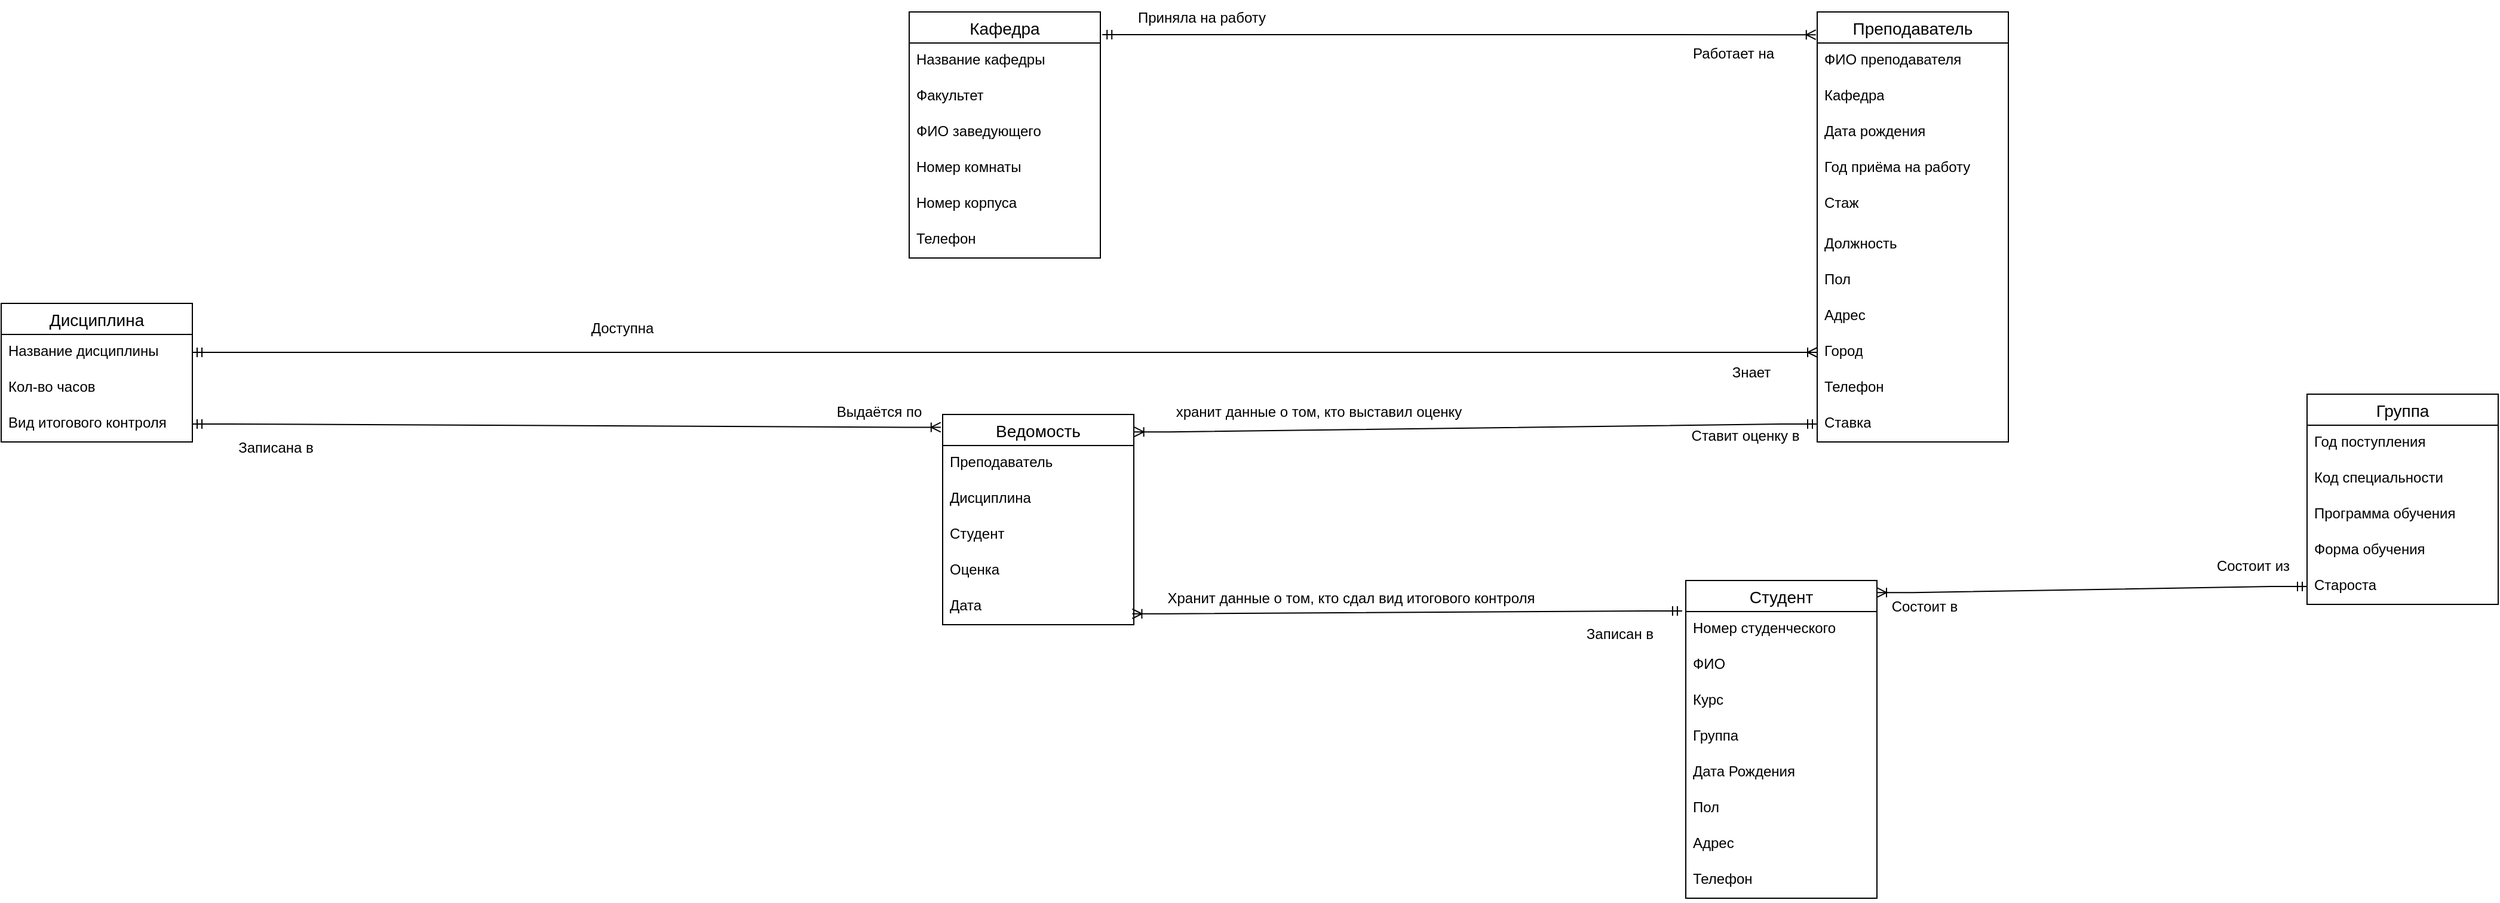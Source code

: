 <mxfile version="21.3.5" type="github" pages="3">
  <diagram name="Страница 1" id="9wwhK91GliaIkrRcYlGO">
    <mxGraphModel dx="2327" dy="763" grid="1" gridSize="10" guides="1" tooltips="1" connect="1" arrows="1" fold="1" page="1" pageScale="1" pageWidth="827" pageHeight="1169" math="0" shadow="0">
      <root>
        <mxCell id="0" />
        <mxCell id="1" parent="0" />
        <mxCell id="qapMyjUpP5S1gtF-CA2f-45" value="Состоит в" style="text;strokeColor=none;align=center;fillColor=none;html=1;verticalAlign=middle;whiteSpace=wrap;rounded=0;" parent="1" vertex="1">
          <mxGeometry x="1050" y="603" width="60" height="30" as="geometry" />
        </mxCell>
        <mxCell id="qapMyjUpP5S1gtF-CA2f-49" value="Состоит из" style="text;strokeColor=none;align=center;fillColor=none;html=1;verticalAlign=middle;whiteSpace=wrap;rounded=0;rotation=0;" parent="1" vertex="1">
          <mxGeometry x="1320" y="569" width="70" height="30" as="geometry" />
        </mxCell>
        <mxCell id="qapMyjUpP5S1gtF-CA2f-57" value="Записан в" style="text;strokeColor=none;align=center;fillColor=none;html=1;verticalAlign=middle;whiteSpace=wrap;rounded=0;" parent="1" vertex="1">
          <mxGeometry x="770" y="626" width="110" height="30" as="geometry" />
        </mxCell>
        <mxCell id="qapMyjUpP5S1gtF-CA2f-59" value="Хранит данные о том, кто сдал вид итогового контроля" style="text;strokeColor=none;align=center;fillColor=none;html=1;verticalAlign=middle;whiteSpace=wrap;rounded=0;" parent="1" vertex="1">
          <mxGeometry x="430" y="596" width="340" height="30" as="geometry" />
        </mxCell>
        <mxCell id="qapMyjUpP5S1gtF-CA2f-65" value="Выдаётся по" style="text;strokeColor=none;align=center;fillColor=none;html=1;verticalAlign=middle;whiteSpace=wrap;rounded=0;rotation=0;" parent="1" vertex="1">
          <mxGeometry x="160" y="440" width="90" height="30" as="geometry" />
        </mxCell>
        <mxCell id="qapMyjUpP5S1gtF-CA2f-66" value="Записана в" style="text;strokeColor=none;align=center;fillColor=none;html=1;verticalAlign=middle;whiteSpace=wrap;rounded=0;rotation=0;" parent="1" vertex="1">
          <mxGeometry x="-340" y="470" width="80" height="30" as="geometry" />
        </mxCell>
        <mxCell id="qapMyjUpP5S1gtF-CA2f-69" value="Работает на" style="text;strokeColor=none;align=center;fillColor=none;html=1;verticalAlign=middle;whiteSpace=wrap;rounded=0;" parent="1" vertex="1">
          <mxGeometry x="870" y="140" width="100" height="30" as="geometry" />
        </mxCell>
        <mxCell id="qapMyjUpP5S1gtF-CA2f-72" value="Знает" style="text;strokeColor=none;align=center;fillColor=none;html=1;verticalAlign=middle;whiteSpace=wrap;rounded=0;rotation=0;" parent="1" vertex="1">
          <mxGeometry x="900" y="407" width="70" height="30" as="geometry" />
        </mxCell>
        <mxCell id="qapMyjUpP5S1gtF-CA2f-74" value="Приняла на работу" style="text;strokeColor=none;align=center;fillColor=none;html=1;verticalAlign=middle;whiteSpace=wrap;rounded=0;" parent="1" vertex="1">
          <mxGeometry x="410" y="110" width="130" height="30" as="geometry" />
        </mxCell>
        <mxCell id="qapMyjUpP5S1gtF-CA2f-80" value="Ставит оценку в" style="text;strokeColor=none;align=center;fillColor=none;html=1;verticalAlign=middle;whiteSpace=wrap;rounded=0;" parent="1" vertex="1">
          <mxGeometry x="880" y="460" width="100" height="30" as="geometry" />
        </mxCell>
        <mxCell id="qapMyjUpP5S1gtF-CA2f-73" value="Доступна" style="text;strokeColor=none;align=center;fillColor=none;html=1;verticalAlign=middle;whiteSpace=wrap;rounded=0;rotation=0;" parent="1" vertex="1">
          <mxGeometry x="-50" y="370" width="80" height="30" as="geometry" />
        </mxCell>
        <mxCell id="q0WOfFYuhFYI3F-BjlvY-1" value="Ведомость" style="swimlane;fontStyle=0;childLayout=stackLayout;horizontal=1;startSize=26;horizontalStack=0;resizeParent=1;resizeParentMax=0;resizeLast=0;collapsible=1;marginBottom=0;align=center;fontSize=14;" vertex="1" parent="1">
          <mxGeometry x="258" y="457" width="160" height="176" as="geometry" />
        </mxCell>
        <mxCell id="q0WOfFYuhFYI3F-BjlvY-2" value="Преподаватель" style="text;strokeColor=none;fillColor=none;spacingLeft=4;spacingRight=4;overflow=hidden;rotatable=0;points=[[0,0.5],[1,0.5]];portConstraint=eastwest;fontSize=12;whiteSpace=wrap;html=1;" vertex="1" parent="q0WOfFYuhFYI3F-BjlvY-1">
          <mxGeometry y="26" width="160" height="30" as="geometry" />
        </mxCell>
        <mxCell id="q0WOfFYuhFYI3F-BjlvY-3" value="Дисциплина" style="text;strokeColor=none;fillColor=none;spacingLeft=4;spacingRight=4;overflow=hidden;rotatable=0;points=[[0,0.5],[1,0.5]];portConstraint=eastwest;fontSize=12;whiteSpace=wrap;html=1;" vertex="1" parent="q0WOfFYuhFYI3F-BjlvY-1">
          <mxGeometry y="56" width="160" height="30" as="geometry" />
        </mxCell>
        <mxCell id="q0WOfFYuhFYI3F-BjlvY-4" value="Студент" style="text;strokeColor=none;fillColor=none;spacingLeft=4;spacingRight=4;overflow=hidden;rotatable=0;points=[[0,0.5],[1,0.5]];portConstraint=eastwest;fontSize=12;whiteSpace=wrap;html=1;" vertex="1" parent="q0WOfFYuhFYI3F-BjlvY-1">
          <mxGeometry y="86" width="160" height="30" as="geometry" />
        </mxCell>
        <mxCell id="q0WOfFYuhFYI3F-BjlvY-5" value="Оценка" style="text;strokeColor=none;fillColor=none;spacingLeft=4;spacingRight=4;overflow=hidden;rotatable=0;points=[[0,0.5],[1,0.5]];portConstraint=eastwest;fontSize=12;whiteSpace=wrap;html=1;" vertex="1" parent="q0WOfFYuhFYI3F-BjlvY-1">
          <mxGeometry y="116" width="160" height="30" as="geometry" />
        </mxCell>
        <mxCell id="q0WOfFYuhFYI3F-BjlvY-6" value="Дата" style="text;strokeColor=none;fillColor=none;spacingLeft=4;spacingRight=4;overflow=hidden;rotatable=0;points=[[0,0.5],[1,0.5]];portConstraint=eastwest;fontSize=12;whiteSpace=wrap;html=1;" vertex="1" parent="q0WOfFYuhFYI3F-BjlvY-1">
          <mxGeometry y="146" width="160" height="30" as="geometry" />
        </mxCell>
        <mxCell id="q0WOfFYuhFYI3F-BjlvY-7" value="Дисциплина" style="swimlane;fontStyle=0;childLayout=stackLayout;horizontal=1;startSize=26;horizontalStack=0;resizeParent=1;resizeParentMax=0;resizeLast=0;collapsible=1;marginBottom=0;align=center;fontSize=14;" vertex="1" parent="1">
          <mxGeometry x="-530" y="364" width="160" height="116" as="geometry" />
        </mxCell>
        <mxCell id="q0WOfFYuhFYI3F-BjlvY-8" value="Название дисциплины" style="text;strokeColor=none;fillColor=none;spacingLeft=4;spacingRight=4;overflow=hidden;rotatable=0;points=[[0,0.5],[1,0.5]];portConstraint=eastwest;fontSize=12;whiteSpace=wrap;html=1;" vertex="1" parent="q0WOfFYuhFYI3F-BjlvY-7">
          <mxGeometry y="26" width="160" height="30" as="geometry" />
        </mxCell>
        <mxCell id="q0WOfFYuhFYI3F-BjlvY-9" value="Кол-во часов" style="text;strokeColor=none;fillColor=none;spacingLeft=4;spacingRight=4;overflow=hidden;rotatable=0;points=[[0,0.5],[1,0.5]];portConstraint=eastwest;fontSize=12;whiteSpace=wrap;html=1;" vertex="1" parent="q0WOfFYuhFYI3F-BjlvY-7">
          <mxGeometry y="56" width="160" height="30" as="geometry" />
        </mxCell>
        <mxCell id="q0WOfFYuhFYI3F-BjlvY-10" value="Вид итогового контроля" style="text;strokeColor=none;fillColor=none;spacingLeft=4;spacingRight=4;overflow=hidden;rotatable=0;points=[[0,0.5],[1,0.5]];portConstraint=eastwest;fontSize=12;whiteSpace=wrap;html=1;" vertex="1" parent="q0WOfFYuhFYI3F-BjlvY-7">
          <mxGeometry y="86" width="160" height="30" as="geometry" />
        </mxCell>
        <mxCell id="q0WOfFYuhFYI3F-BjlvY-15" value="Преподаватель" style="swimlane;fontStyle=0;childLayout=stackLayout;horizontal=1;startSize=26;horizontalStack=0;resizeParent=1;resizeParentMax=0;resizeLast=0;collapsible=1;marginBottom=0;align=center;fontSize=14;" vertex="1" parent="1">
          <mxGeometry x="990" y="120" width="160" height="360" as="geometry" />
        </mxCell>
        <mxCell id="q0WOfFYuhFYI3F-BjlvY-16" value="ФИО преподавателя" style="text;strokeColor=none;fillColor=none;spacingLeft=4;spacingRight=4;overflow=hidden;rotatable=0;points=[[0,0.5],[1,0.5]];portConstraint=eastwest;fontSize=12;whiteSpace=wrap;html=1;" vertex="1" parent="q0WOfFYuhFYI3F-BjlvY-15">
          <mxGeometry y="26" width="160" height="30" as="geometry" />
        </mxCell>
        <mxCell id="q0WOfFYuhFYI3F-BjlvY-17" value="Кафедра" style="text;strokeColor=none;fillColor=none;spacingLeft=4;spacingRight=4;overflow=hidden;rotatable=0;points=[[0,0.5],[1,0.5]];portConstraint=eastwest;fontSize=12;whiteSpace=wrap;html=1;" vertex="1" parent="q0WOfFYuhFYI3F-BjlvY-15">
          <mxGeometry y="56" width="160" height="30" as="geometry" />
        </mxCell>
        <mxCell id="q0WOfFYuhFYI3F-BjlvY-18" value="Дата рождения" style="text;strokeColor=none;fillColor=none;spacingLeft=4;spacingRight=4;overflow=hidden;rotatable=0;points=[[0,0.5],[1,0.5]];portConstraint=eastwest;fontSize=12;whiteSpace=wrap;html=1;" vertex="1" parent="q0WOfFYuhFYI3F-BjlvY-15">
          <mxGeometry y="86" width="160" height="30" as="geometry" />
        </mxCell>
        <mxCell id="q0WOfFYuhFYI3F-BjlvY-19" value="Год приёма на работу" style="text;strokeColor=none;fillColor=none;spacingLeft=4;spacingRight=4;overflow=hidden;rotatable=0;points=[[0,0.5],[1,0.5]];portConstraint=eastwest;fontSize=12;whiteSpace=wrap;html=1;" vertex="1" parent="q0WOfFYuhFYI3F-BjlvY-15">
          <mxGeometry y="116" width="160" height="30" as="geometry" />
        </mxCell>
        <mxCell id="q0WOfFYuhFYI3F-BjlvY-20" value="Стаж" style="text;strokeColor=none;fillColor=none;spacingLeft=4;spacingRight=4;overflow=hidden;rotatable=0;points=[[0,0.5],[1,0.5]];portConstraint=eastwest;fontSize=12;whiteSpace=wrap;html=1;" vertex="1" parent="q0WOfFYuhFYI3F-BjlvY-15">
          <mxGeometry y="146" width="160" height="34" as="geometry" />
        </mxCell>
        <mxCell id="q0WOfFYuhFYI3F-BjlvY-21" value="Должность" style="text;strokeColor=none;fillColor=none;spacingLeft=4;spacingRight=4;overflow=hidden;rotatable=0;points=[[0,0.5],[1,0.5]];portConstraint=eastwest;fontSize=12;whiteSpace=wrap;html=1;" vertex="1" parent="q0WOfFYuhFYI3F-BjlvY-15">
          <mxGeometry y="180" width="160" height="30" as="geometry" />
        </mxCell>
        <mxCell id="q0WOfFYuhFYI3F-BjlvY-22" value="Пол" style="text;strokeColor=none;fillColor=none;spacingLeft=4;spacingRight=4;overflow=hidden;rotatable=0;points=[[0,0.5],[1,0.5]];portConstraint=eastwest;fontSize=12;whiteSpace=wrap;html=1;" vertex="1" parent="q0WOfFYuhFYI3F-BjlvY-15">
          <mxGeometry y="210" width="160" height="30" as="geometry" />
        </mxCell>
        <mxCell id="q0WOfFYuhFYI3F-BjlvY-23" value="Адрес" style="text;strokeColor=none;fillColor=none;spacingLeft=4;spacingRight=4;overflow=hidden;rotatable=0;points=[[0,0.5],[1,0.5]];portConstraint=eastwest;fontSize=12;whiteSpace=wrap;html=1;" vertex="1" parent="q0WOfFYuhFYI3F-BjlvY-15">
          <mxGeometry y="240" width="160" height="30" as="geometry" />
        </mxCell>
        <mxCell id="q0WOfFYuhFYI3F-BjlvY-24" value="Город" style="text;strokeColor=none;fillColor=none;spacingLeft=4;spacingRight=4;overflow=hidden;rotatable=0;points=[[0,0.5],[1,0.5]];portConstraint=eastwest;fontSize=12;whiteSpace=wrap;html=1;" vertex="1" parent="q0WOfFYuhFYI3F-BjlvY-15">
          <mxGeometry y="270" width="160" height="30" as="geometry" />
        </mxCell>
        <mxCell id="q0WOfFYuhFYI3F-BjlvY-25" value="Телефон" style="text;strokeColor=none;fillColor=none;spacingLeft=4;spacingRight=4;overflow=hidden;rotatable=0;points=[[0,0.5],[1,0.5]];portConstraint=eastwest;fontSize=12;whiteSpace=wrap;html=1;" vertex="1" parent="q0WOfFYuhFYI3F-BjlvY-15">
          <mxGeometry y="300" width="160" height="30" as="geometry" />
        </mxCell>
        <mxCell id="q0WOfFYuhFYI3F-BjlvY-26" value="Ставка" style="text;strokeColor=none;fillColor=none;spacingLeft=4;spacingRight=4;overflow=hidden;rotatable=0;points=[[0,0.5],[1,0.5]];portConstraint=eastwest;fontSize=12;whiteSpace=wrap;html=1;" vertex="1" parent="q0WOfFYuhFYI3F-BjlvY-15">
          <mxGeometry y="330" width="160" height="30" as="geometry" />
        </mxCell>
        <mxCell id="q0WOfFYuhFYI3F-BjlvY-27" value="" style="edgeStyle=entityRelationEdgeStyle;fontSize=12;html=1;endArrow=ERoneToMany;startArrow=ERmandOne;rounded=0;entryX=-0.01;entryY=0.061;entryDx=0;entryDy=0;entryPerimeter=0;exitX=1;exitY=0.5;exitDx=0;exitDy=0;" edge="1" parent="1" source="q0WOfFYuhFYI3F-BjlvY-10" target="q0WOfFYuhFYI3F-BjlvY-1">
          <mxGeometry width="100" height="100" relative="1" as="geometry">
            <mxPoint x="-120" y="480" as="sourcePoint" />
            <mxPoint x="190" y="600" as="targetPoint" />
          </mxGeometry>
        </mxCell>
        <mxCell id="q0WOfFYuhFYI3F-BjlvY-31" value="Кафедра" style="swimlane;fontStyle=0;childLayout=stackLayout;horizontal=1;startSize=26;horizontalStack=0;resizeParent=1;resizeParentMax=0;resizeLast=0;collapsible=1;marginBottom=0;align=center;fontSize=14;" vertex="1" parent="1">
          <mxGeometry x="230" y="120" width="160" height="206" as="geometry" />
        </mxCell>
        <mxCell id="q0WOfFYuhFYI3F-BjlvY-32" value="Название кафедры" style="text;strokeColor=none;fillColor=none;spacingLeft=4;spacingRight=4;overflow=hidden;rotatable=0;points=[[0,0.5],[1,0.5]];portConstraint=eastwest;fontSize=12;whiteSpace=wrap;html=1;" vertex="1" parent="q0WOfFYuhFYI3F-BjlvY-31">
          <mxGeometry y="26" width="160" height="30" as="geometry" />
        </mxCell>
        <mxCell id="q0WOfFYuhFYI3F-BjlvY-33" value="Факультет" style="text;strokeColor=none;fillColor=none;spacingLeft=4;spacingRight=4;overflow=hidden;rotatable=0;points=[[0,0.5],[1,0.5]];portConstraint=eastwest;fontSize=12;whiteSpace=wrap;html=1;" vertex="1" parent="q0WOfFYuhFYI3F-BjlvY-31">
          <mxGeometry y="56" width="160" height="30" as="geometry" />
        </mxCell>
        <mxCell id="q0WOfFYuhFYI3F-BjlvY-34" value="ФИО заведующего" style="text;strokeColor=none;fillColor=none;spacingLeft=4;spacingRight=4;overflow=hidden;rotatable=0;points=[[0,0.5],[1,0.5]];portConstraint=eastwest;fontSize=12;whiteSpace=wrap;html=1;" vertex="1" parent="q0WOfFYuhFYI3F-BjlvY-31">
          <mxGeometry y="86" width="160" height="30" as="geometry" />
        </mxCell>
        <mxCell id="q0WOfFYuhFYI3F-BjlvY-35" value="Номер комнаты" style="text;strokeColor=none;fillColor=none;spacingLeft=4;spacingRight=4;overflow=hidden;rotatable=0;points=[[0,0.5],[1,0.5]];portConstraint=eastwest;fontSize=12;whiteSpace=wrap;html=1;" vertex="1" parent="q0WOfFYuhFYI3F-BjlvY-31">
          <mxGeometry y="116" width="160" height="30" as="geometry" />
        </mxCell>
        <mxCell id="q0WOfFYuhFYI3F-BjlvY-37" value="Номер корпуса" style="text;strokeColor=none;fillColor=none;spacingLeft=4;spacingRight=4;overflow=hidden;rotatable=0;points=[[0,0.5],[1,0.5]];portConstraint=eastwest;fontSize=12;whiteSpace=wrap;html=1;" vertex="1" parent="q0WOfFYuhFYI3F-BjlvY-31">
          <mxGeometry y="146" width="160" height="30" as="geometry" />
        </mxCell>
        <mxCell id="q0WOfFYuhFYI3F-BjlvY-38" value="Телефон" style="text;strokeColor=none;fillColor=none;spacingLeft=4;spacingRight=4;overflow=hidden;rotatable=0;points=[[0,0.5],[1,0.5]];portConstraint=eastwest;fontSize=12;whiteSpace=wrap;html=1;" vertex="1" parent="q0WOfFYuhFYI3F-BjlvY-31">
          <mxGeometry y="176" width="160" height="30" as="geometry" />
        </mxCell>
        <mxCell id="q0WOfFYuhFYI3F-BjlvY-39" value="" style="edgeStyle=entityRelationEdgeStyle;fontSize=12;html=1;endArrow=ERoneToMany;startArrow=ERmandOne;rounded=0;entryX=-0.007;entryY=0.053;entryDx=0;entryDy=0;entryPerimeter=0;exitX=1.01;exitY=0.092;exitDx=0;exitDy=0;exitPerimeter=0;" edge="1" parent="1" source="q0WOfFYuhFYI3F-BjlvY-31" target="q0WOfFYuhFYI3F-BjlvY-15">
          <mxGeometry width="100" height="100" relative="1" as="geometry">
            <mxPoint x="430" y="380" as="sourcePoint" />
            <mxPoint x="530" y="280" as="targetPoint" />
          </mxGeometry>
        </mxCell>
        <mxCell id="q0WOfFYuhFYI3F-BjlvY-41" value="" style="edgeStyle=entityRelationEdgeStyle;fontSize=12;html=1;endArrow=ERoneToMany;startArrow=ERmandOne;rounded=0;exitX=1;exitY=0.5;exitDx=0;exitDy=0;entryX=0;entryY=0.5;entryDx=0;entryDy=0;" edge="1" parent="1" source="q0WOfFYuhFYI3F-BjlvY-8" target="q0WOfFYuhFYI3F-BjlvY-24">
          <mxGeometry width="100" height="100" relative="1" as="geometry">
            <mxPoint x="240" y="380" as="sourcePoint" />
            <mxPoint x="340" y="280" as="targetPoint" />
          </mxGeometry>
        </mxCell>
        <mxCell id="q0WOfFYuhFYI3F-BjlvY-44" value="хранит данные о том, кто выставил оценку" style="text;html=1;strokeColor=none;fillColor=none;align=center;verticalAlign=middle;whiteSpace=wrap;rounded=0;" vertex="1" parent="1">
          <mxGeometry x="418" y="440" width="310" height="30" as="geometry" />
        </mxCell>
        <mxCell id="q0WOfFYuhFYI3F-BjlvY-45" value="Группа" style="swimlane;fontStyle=0;childLayout=stackLayout;horizontal=1;startSize=26;horizontalStack=0;resizeParent=1;resizeParentMax=0;resizeLast=0;collapsible=1;marginBottom=0;align=center;fontSize=14;" vertex="1" parent="1">
          <mxGeometry x="1400" y="440" width="160" height="176" as="geometry" />
        </mxCell>
        <mxCell id="q0WOfFYuhFYI3F-BjlvY-46" value="Год поступления" style="text;strokeColor=none;fillColor=none;spacingLeft=4;spacingRight=4;overflow=hidden;rotatable=0;points=[[0,0.5],[1,0.5]];portConstraint=eastwest;fontSize=12;whiteSpace=wrap;html=1;" vertex="1" parent="q0WOfFYuhFYI3F-BjlvY-45">
          <mxGeometry y="26" width="160" height="30" as="geometry" />
        </mxCell>
        <mxCell id="q0WOfFYuhFYI3F-BjlvY-47" value="Код специальности" style="text;strokeColor=none;fillColor=none;spacingLeft=4;spacingRight=4;overflow=hidden;rotatable=0;points=[[0,0.5],[1,0.5]];portConstraint=eastwest;fontSize=12;whiteSpace=wrap;html=1;" vertex="1" parent="q0WOfFYuhFYI3F-BjlvY-45">
          <mxGeometry y="56" width="160" height="30" as="geometry" />
        </mxCell>
        <mxCell id="q0WOfFYuhFYI3F-BjlvY-48" value="Программа обучения" style="text;strokeColor=none;fillColor=none;spacingLeft=4;spacingRight=4;overflow=hidden;rotatable=0;points=[[0,0.5],[1,0.5]];portConstraint=eastwest;fontSize=12;whiteSpace=wrap;html=1;" vertex="1" parent="q0WOfFYuhFYI3F-BjlvY-45">
          <mxGeometry y="86" width="160" height="30" as="geometry" />
        </mxCell>
        <mxCell id="q0WOfFYuhFYI3F-BjlvY-49" value="Форма обучения" style="text;strokeColor=none;fillColor=none;spacingLeft=4;spacingRight=4;overflow=hidden;rotatable=0;points=[[0,0.5],[1,0.5]];portConstraint=eastwest;fontSize=12;whiteSpace=wrap;html=1;" vertex="1" parent="q0WOfFYuhFYI3F-BjlvY-45">
          <mxGeometry y="116" width="160" height="30" as="geometry" />
        </mxCell>
        <mxCell id="q0WOfFYuhFYI3F-BjlvY-50" value="Староста" style="text;strokeColor=none;fillColor=none;spacingLeft=4;spacingRight=4;overflow=hidden;rotatable=0;points=[[0,0.5],[1,0.5]];portConstraint=eastwest;fontSize=12;whiteSpace=wrap;html=1;" vertex="1" parent="q0WOfFYuhFYI3F-BjlvY-45">
          <mxGeometry y="146" width="160" height="30" as="geometry" />
        </mxCell>
        <mxCell id="q0WOfFYuhFYI3F-BjlvY-51" value="" style="edgeStyle=entityRelationEdgeStyle;fontSize=12;html=1;endArrow=ERoneToMany;startArrow=ERmandOne;rounded=0;exitX=0;exitY=0.5;exitDx=0;exitDy=0;entryX=1;entryY=0.038;entryDx=0;entryDy=0;entryPerimeter=0;" edge="1" parent="1" source="q0WOfFYuhFYI3F-BjlvY-50" target="q0WOfFYuhFYI3F-BjlvY-52">
          <mxGeometry width="100" height="100" relative="1" as="geometry">
            <mxPoint x="770" y="670" as="sourcePoint" />
            <mxPoint x="870" y="570" as="targetPoint" />
          </mxGeometry>
        </mxCell>
        <mxCell id="q0WOfFYuhFYI3F-BjlvY-52" value="Студент" style="swimlane;fontStyle=0;childLayout=stackLayout;horizontal=1;startSize=26;horizontalStack=0;resizeParent=1;resizeParentMax=0;resizeLast=0;collapsible=1;marginBottom=0;align=center;fontSize=14;" vertex="1" parent="1">
          <mxGeometry x="880" y="596" width="160" height="266" as="geometry" />
        </mxCell>
        <mxCell id="q0WOfFYuhFYI3F-BjlvY-53" value="Номер студенческого" style="text;strokeColor=none;fillColor=none;spacingLeft=4;spacingRight=4;overflow=hidden;rotatable=0;points=[[0,0.5],[1,0.5]];portConstraint=eastwest;fontSize=12;whiteSpace=wrap;html=1;" vertex="1" parent="q0WOfFYuhFYI3F-BjlvY-52">
          <mxGeometry y="26" width="160" height="30" as="geometry" />
        </mxCell>
        <mxCell id="q0WOfFYuhFYI3F-BjlvY-54" value="ФИО" style="text;strokeColor=none;fillColor=none;spacingLeft=4;spacingRight=4;overflow=hidden;rotatable=0;points=[[0,0.5],[1,0.5]];portConstraint=eastwest;fontSize=12;whiteSpace=wrap;html=1;" vertex="1" parent="q0WOfFYuhFYI3F-BjlvY-52">
          <mxGeometry y="56" width="160" height="30" as="geometry" />
        </mxCell>
        <mxCell id="q0WOfFYuhFYI3F-BjlvY-55" value="Курс" style="text;strokeColor=none;fillColor=none;spacingLeft=4;spacingRight=4;overflow=hidden;rotatable=0;points=[[0,0.5],[1,0.5]];portConstraint=eastwest;fontSize=12;whiteSpace=wrap;html=1;" vertex="1" parent="q0WOfFYuhFYI3F-BjlvY-52">
          <mxGeometry y="86" width="160" height="30" as="geometry" />
        </mxCell>
        <mxCell id="q0WOfFYuhFYI3F-BjlvY-56" value="Группа" style="text;strokeColor=none;fillColor=none;spacingLeft=4;spacingRight=4;overflow=hidden;rotatable=0;points=[[0,0.5],[1,0.5]];portConstraint=eastwest;fontSize=12;whiteSpace=wrap;html=1;" vertex="1" parent="q0WOfFYuhFYI3F-BjlvY-52">
          <mxGeometry y="116" width="160" height="30" as="geometry" />
        </mxCell>
        <mxCell id="q0WOfFYuhFYI3F-BjlvY-57" value="Дата Рождения" style="text;strokeColor=none;fillColor=none;spacingLeft=4;spacingRight=4;overflow=hidden;rotatable=0;points=[[0,0.5],[1,0.5]];portConstraint=eastwest;fontSize=12;whiteSpace=wrap;html=1;" vertex="1" parent="q0WOfFYuhFYI3F-BjlvY-52">
          <mxGeometry y="146" width="160" height="30" as="geometry" />
        </mxCell>
        <mxCell id="q0WOfFYuhFYI3F-BjlvY-58" value="Пол" style="text;strokeColor=none;fillColor=none;spacingLeft=4;spacingRight=4;overflow=hidden;rotatable=0;points=[[0,0.5],[1,0.5]];portConstraint=eastwest;fontSize=12;whiteSpace=wrap;html=1;" vertex="1" parent="q0WOfFYuhFYI3F-BjlvY-52">
          <mxGeometry y="176" width="160" height="30" as="geometry" />
        </mxCell>
        <mxCell id="q0WOfFYuhFYI3F-BjlvY-59" value="Адрес" style="text;strokeColor=none;fillColor=none;spacingLeft=4;spacingRight=4;overflow=hidden;rotatable=0;points=[[0,0.5],[1,0.5]];portConstraint=eastwest;fontSize=12;whiteSpace=wrap;html=1;" vertex="1" parent="q0WOfFYuhFYI3F-BjlvY-52">
          <mxGeometry y="206" width="160" height="30" as="geometry" />
        </mxCell>
        <mxCell id="q0WOfFYuhFYI3F-BjlvY-60" value="Телефон" style="text;strokeColor=none;fillColor=none;spacingLeft=4;spacingRight=4;overflow=hidden;rotatable=0;points=[[0,0.5],[1,0.5]];portConstraint=eastwest;fontSize=12;whiteSpace=wrap;html=1;" vertex="1" parent="q0WOfFYuhFYI3F-BjlvY-52">
          <mxGeometry y="236" width="160" height="30" as="geometry" />
        </mxCell>
        <mxCell id="q0WOfFYuhFYI3F-BjlvY-64" value="" style="edgeStyle=entityRelationEdgeStyle;fontSize=12;html=1;endArrow=ERoneToMany;startArrow=ERmandOne;rounded=0;entryX=1.002;entryY=0.083;entryDx=0;entryDy=0;entryPerimeter=0;exitX=0;exitY=0.5;exitDx=0;exitDy=0;" edge="1" parent="1" source="q0WOfFYuhFYI3F-BjlvY-26" target="q0WOfFYuhFYI3F-BjlvY-1">
          <mxGeometry width="100" height="100" relative="1" as="geometry">
            <mxPoint x="650" y="520" as="sourcePoint" />
            <mxPoint x="750" y="420" as="targetPoint" />
          </mxGeometry>
        </mxCell>
        <mxCell id="q0WOfFYuhFYI3F-BjlvY-65" value="" style="edgeStyle=entityRelationEdgeStyle;fontSize=12;html=1;endArrow=ERoneToMany;startArrow=ERmandOne;rounded=0;entryX=0.992;entryY=0.696;entryDx=0;entryDy=0;entryPerimeter=0;exitX=-0.019;exitY=0.096;exitDx=0;exitDy=0;exitPerimeter=0;" edge="1" parent="1" source="q0WOfFYuhFYI3F-BjlvY-52" target="q0WOfFYuhFYI3F-BjlvY-6">
          <mxGeometry width="100" height="100" relative="1" as="geometry">
            <mxPoint x="780" y="720" as="sourcePoint" />
            <mxPoint x="430" y="670" as="targetPoint" />
          </mxGeometry>
        </mxCell>
      </root>
    </mxGraphModel>
  </diagram>
  <diagram id="mwEvJ0knUdoNnHsiQLMD" name="Страница 2">
    <mxGraphModel dx="1050" dy="534" grid="1" gridSize="10" guides="1" tooltips="1" connect="1" arrows="1" fold="1" page="1" pageScale="1" pageWidth="827" pageHeight="1169" math="0" shadow="0">
      <root>
        <mxCell id="0" />
        <mxCell id="1" parent="0" />
        <mxCell id="0xyqXFvbZRdJfBblDD45-14" value="Кафедры" style="shape=table;startSize=30;container=1;collapsible=1;childLayout=tableLayout;fixedRows=1;rowLines=0;fontStyle=1;align=center;resizeLast=1;html=1;" parent="1" vertex="1">
          <mxGeometry x="140" y="130" width="180" height="210" as="geometry" />
        </mxCell>
        <mxCell id="0xyqXFvbZRdJfBblDD45-15" value="" style="shape=tableRow;horizontal=0;startSize=0;swimlaneHead=0;swimlaneBody=0;fillColor=none;collapsible=0;dropTarget=0;points=[[0,0.5],[1,0.5]];portConstraint=eastwest;top=0;left=0;right=0;bottom=1;" parent="0xyqXFvbZRdJfBblDD45-14" vertex="1">
          <mxGeometry y="30" width="180" height="30" as="geometry" />
        </mxCell>
        <mxCell id="0xyqXFvbZRdJfBblDD45-16" value="PK" style="shape=partialRectangle;connectable=0;fillColor=none;top=0;left=0;bottom=0;right=0;fontStyle=1;overflow=hidden;whiteSpace=wrap;html=1;" parent="0xyqXFvbZRdJfBblDD45-15" vertex="1">
          <mxGeometry width="30" height="30" as="geometry">
            <mxRectangle width="30" height="30" as="alternateBounds" />
          </mxGeometry>
        </mxCell>
        <mxCell id="0xyqXFvbZRdJfBblDD45-17" value="Номер корпуса(&lt;span style=&quot;font-weight: 400;&quot;&gt;integer)&lt;/span&gt;" style="shape=partialRectangle;connectable=0;fillColor=none;top=0;left=0;bottom=0;right=0;align=left;spacingLeft=6;fontStyle=5;overflow=hidden;whiteSpace=wrap;html=1;" parent="0xyqXFvbZRdJfBblDD45-15" vertex="1">
          <mxGeometry x="30" width="150" height="30" as="geometry">
            <mxRectangle width="150" height="30" as="alternateBounds" />
          </mxGeometry>
        </mxCell>
        <mxCell id="1oMEk-Cyd92wSIfGo5HY-2" value="" style="shape=tableRow;horizontal=0;startSize=0;swimlaneHead=0;swimlaneBody=0;fillColor=none;collapsible=0;dropTarget=0;points=[[0,0.5],[1,0.5]];portConstraint=eastwest;top=0;left=0;right=0;bottom=0;" parent="0xyqXFvbZRdJfBblDD45-14" vertex="1">
          <mxGeometry y="60" width="180" height="30" as="geometry" />
        </mxCell>
        <mxCell id="1oMEk-Cyd92wSIfGo5HY-3" value="" style="shape=partialRectangle;connectable=0;fillColor=none;top=0;left=0;bottom=0;right=0;editable=1;overflow=hidden;" parent="1oMEk-Cyd92wSIfGo5HY-2" vertex="1">
          <mxGeometry width="30" height="30" as="geometry">
            <mxRectangle width="30" height="30" as="alternateBounds" />
          </mxGeometry>
        </mxCell>
        <mxCell id="1oMEk-Cyd92wSIfGo5HY-4" value="ID кафедры(integer)" style="shape=partialRectangle;connectable=0;fillColor=none;top=0;left=0;bottom=0;right=0;align=left;spacingLeft=6;overflow=hidden;" parent="1oMEk-Cyd92wSIfGo5HY-2" vertex="1">
          <mxGeometry x="30" width="150" height="30" as="geometry">
            <mxRectangle width="150" height="30" as="alternateBounds" />
          </mxGeometry>
        </mxCell>
        <mxCell id="0xyqXFvbZRdJfBblDD45-18" value="" style="shape=tableRow;horizontal=0;startSize=0;swimlaneHead=0;swimlaneBody=0;fillColor=none;collapsible=0;dropTarget=0;points=[[0,0.5],[1,0.5]];portConstraint=eastwest;top=0;left=0;right=0;bottom=0;" parent="0xyqXFvbZRdJfBblDD45-14" vertex="1">
          <mxGeometry y="90" width="180" height="30" as="geometry" />
        </mxCell>
        <mxCell id="0xyqXFvbZRdJfBblDD45-19" value="" style="shape=partialRectangle;connectable=0;fillColor=none;top=0;left=0;bottom=0;right=0;editable=1;overflow=hidden;whiteSpace=wrap;html=1;" parent="0xyqXFvbZRdJfBblDD45-18" vertex="1">
          <mxGeometry width="30" height="30" as="geometry">
            <mxRectangle width="30" height="30" as="alternateBounds" />
          </mxGeometry>
        </mxCell>
        <mxCell id="0xyqXFvbZRdJfBblDD45-20" value="Название кафедры(varchar)" style="shape=partialRectangle;connectable=0;fillColor=none;top=0;left=0;bottom=0;right=0;align=left;spacingLeft=6;overflow=hidden;whiteSpace=wrap;html=1;" parent="0xyqXFvbZRdJfBblDD45-18" vertex="1">
          <mxGeometry x="30" width="150" height="30" as="geometry">
            <mxRectangle width="150" height="30" as="alternateBounds" />
          </mxGeometry>
        </mxCell>
        <mxCell id="0xyqXFvbZRdJfBblDD45-21" value="" style="shape=tableRow;horizontal=0;startSize=0;swimlaneHead=0;swimlaneBody=0;fillColor=none;collapsible=0;dropTarget=0;points=[[0,0.5],[1,0.5]];portConstraint=eastwest;top=0;left=0;right=0;bottom=0;" parent="0xyqXFvbZRdJfBblDD45-14" vertex="1">
          <mxGeometry y="120" width="180" height="30" as="geometry" />
        </mxCell>
        <mxCell id="0xyqXFvbZRdJfBblDD45-22" value="" style="shape=partialRectangle;connectable=0;fillColor=none;top=0;left=0;bottom=0;right=0;editable=1;overflow=hidden;whiteSpace=wrap;html=1;" parent="0xyqXFvbZRdJfBblDD45-21" vertex="1">
          <mxGeometry width="30" height="30" as="geometry">
            <mxRectangle width="30" height="30" as="alternateBounds" />
          </mxGeometry>
        </mxCell>
        <mxCell id="0xyqXFvbZRdJfBblDD45-23" value="Факультет(varchar)" style="shape=partialRectangle;connectable=0;fillColor=none;top=0;left=0;bottom=0;right=0;align=left;spacingLeft=6;overflow=hidden;whiteSpace=wrap;html=1;" parent="0xyqXFvbZRdJfBblDD45-21" vertex="1">
          <mxGeometry x="30" width="150" height="30" as="geometry">
            <mxRectangle width="150" height="30" as="alternateBounds" />
          </mxGeometry>
        </mxCell>
        <mxCell id="0xyqXFvbZRdJfBblDD45-24" value="" style="shape=tableRow;horizontal=0;startSize=0;swimlaneHead=0;swimlaneBody=0;fillColor=none;collapsible=0;dropTarget=0;points=[[0,0.5],[1,0.5]];portConstraint=eastwest;top=0;left=0;right=0;bottom=0;" parent="0xyqXFvbZRdJfBblDD45-14" vertex="1">
          <mxGeometry y="150" width="180" height="30" as="geometry" />
        </mxCell>
        <mxCell id="0xyqXFvbZRdJfBblDD45-25" value="" style="shape=partialRectangle;connectable=0;fillColor=none;top=0;left=0;bottom=0;right=0;editable=1;overflow=hidden;whiteSpace=wrap;html=1;" parent="0xyqXFvbZRdJfBblDD45-24" vertex="1">
          <mxGeometry width="30" height="30" as="geometry">
            <mxRectangle width="30" height="30" as="alternateBounds" />
          </mxGeometry>
        </mxCell>
        <mxCell id="0xyqXFvbZRdJfBblDD45-26" value="Номер комнаты(integer)" style="shape=partialRectangle;connectable=0;fillColor=none;top=0;left=0;bottom=0;right=0;align=left;spacingLeft=6;overflow=hidden;whiteSpace=wrap;html=1;" parent="0xyqXFvbZRdJfBblDD45-24" vertex="1">
          <mxGeometry x="30" width="150" height="30" as="geometry">
            <mxRectangle width="150" height="30" as="alternateBounds" />
          </mxGeometry>
        </mxCell>
        <mxCell id="1oMEk-Cyd92wSIfGo5HY-6" value="" style="shape=tableRow;horizontal=0;startSize=0;swimlaneHead=0;swimlaneBody=0;fillColor=none;collapsible=0;dropTarget=0;points=[[0,0.5],[1,0.5]];portConstraint=eastwest;top=0;left=0;right=0;bottom=0;" parent="0xyqXFvbZRdJfBblDD45-14" vertex="1">
          <mxGeometry y="180" width="180" height="30" as="geometry" />
        </mxCell>
        <mxCell id="1oMEk-Cyd92wSIfGo5HY-7" value="" style="shape=partialRectangle;connectable=0;fillColor=none;top=0;left=0;bottom=0;right=0;editable=1;overflow=hidden;" parent="1oMEk-Cyd92wSIfGo5HY-6" vertex="1">
          <mxGeometry width="30" height="30" as="geometry">
            <mxRectangle width="30" height="30" as="alternateBounds" />
          </mxGeometry>
        </mxCell>
        <mxCell id="1oMEk-Cyd92wSIfGo5HY-8" value="Телефон(varchar)" style="shape=partialRectangle;connectable=0;fillColor=none;top=0;left=0;bottom=0;right=0;align=left;spacingLeft=6;overflow=hidden;" parent="1oMEk-Cyd92wSIfGo5HY-6" vertex="1">
          <mxGeometry x="30" width="150" height="30" as="geometry">
            <mxRectangle width="150" height="30" as="alternateBounds" />
          </mxGeometry>
        </mxCell>
        <mxCell id="1oMEk-Cyd92wSIfGo5HY-9" value="Преподаватели" style="shape=table;startSize=30;container=1;collapsible=1;childLayout=tableLayout;fixedRows=1;rowLines=0;fontStyle=1;align=center;resizeLast=1;html=1;" parent="1" vertex="1">
          <mxGeometry x="480" y="130" width="180" height="410" as="geometry" />
        </mxCell>
        <mxCell id="1oMEk-Cyd92wSIfGo5HY-10" value="" style="shape=tableRow;horizontal=0;startSize=0;swimlaneHead=0;swimlaneBody=0;fillColor=none;collapsible=0;dropTarget=0;points=[[0,0.5],[1,0.5]];portConstraint=eastwest;top=0;left=0;right=0;bottom=1;" parent="1oMEk-Cyd92wSIfGo5HY-9" vertex="1">
          <mxGeometry y="30" width="180" height="30" as="geometry" />
        </mxCell>
        <mxCell id="1oMEk-Cyd92wSIfGo5HY-11" value="PK" style="shape=partialRectangle;connectable=0;fillColor=none;top=0;left=0;bottom=0;right=0;fontStyle=1;overflow=hidden;whiteSpace=wrap;html=1;" parent="1oMEk-Cyd92wSIfGo5HY-10" vertex="1">
          <mxGeometry width="60" height="30" as="geometry">
            <mxRectangle width="60" height="30" as="alternateBounds" />
          </mxGeometry>
        </mxCell>
        <mxCell id="1oMEk-Cyd92wSIfGo5HY-12" value="ID пропуска(integer)" style="shape=partialRectangle;connectable=0;fillColor=none;top=0;left=0;bottom=0;right=0;align=left;spacingLeft=6;fontStyle=5;overflow=hidden;whiteSpace=wrap;html=1;" parent="1oMEk-Cyd92wSIfGo5HY-10" vertex="1">
          <mxGeometry x="60" width="120" height="30" as="geometry">
            <mxRectangle width="120" height="30" as="alternateBounds" />
          </mxGeometry>
        </mxCell>
        <mxCell id="CzD12s3x3KVzy3KXLSVu-8" value="" style="shape=tableRow;horizontal=0;startSize=0;swimlaneHead=0;swimlaneBody=0;fillColor=none;collapsible=0;dropTarget=0;points=[[0,0.5],[1,0.5]];portConstraint=eastwest;top=0;left=0;right=0;bottom=0;" parent="1oMEk-Cyd92wSIfGo5HY-9" vertex="1">
          <mxGeometry y="60" width="180" height="30" as="geometry" />
        </mxCell>
        <mxCell id="CzD12s3x3KVzy3KXLSVu-9" value="" style="shape=partialRectangle;connectable=0;fillColor=none;top=0;left=0;bottom=0;right=0;editable=1;overflow=hidden;" parent="CzD12s3x3KVzy3KXLSVu-8" vertex="1">
          <mxGeometry width="60" height="30" as="geometry">
            <mxRectangle width="60" height="30" as="alternateBounds" />
          </mxGeometry>
        </mxCell>
        <mxCell id="CzD12s3x3KVzy3KXLSVu-10" value="ФИО(varchar)" style="shape=partialRectangle;connectable=0;fillColor=none;top=0;left=0;bottom=0;right=0;align=left;spacingLeft=6;overflow=hidden;" parent="CzD12s3x3KVzy3KXLSVu-8" vertex="1">
          <mxGeometry x="60" width="120" height="30" as="geometry">
            <mxRectangle width="120" height="30" as="alternateBounds" />
          </mxGeometry>
        </mxCell>
        <mxCell id="CzD12s3x3KVzy3KXLSVu-2" value="" style="shape=tableRow;horizontal=0;startSize=0;swimlaneHead=0;swimlaneBody=0;fillColor=none;collapsible=0;dropTarget=0;points=[[0,0.5],[1,0.5]];portConstraint=eastwest;top=0;left=0;right=0;bottom=0;" parent="1oMEk-Cyd92wSIfGo5HY-9" vertex="1">
          <mxGeometry y="90" width="180" height="30" as="geometry" />
        </mxCell>
        <mxCell id="CzD12s3x3KVzy3KXLSVu-3" value="FK" style="shape=partialRectangle;connectable=0;fillColor=none;top=0;left=0;bottom=0;right=0;fontStyle=0;overflow=hidden;whiteSpace=wrap;html=1;" parent="CzD12s3x3KVzy3KXLSVu-2" vertex="1">
          <mxGeometry width="60" height="30" as="geometry">
            <mxRectangle width="60" height="30" as="alternateBounds" />
          </mxGeometry>
        </mxCell>
        <mxCell id="CzD12s3x3KVzy3KXLSVu-4" value="ID кафедры(integer)" style="shape=partialRectangle;connectable=0;fillColor=none;top=0;left=0;bottom=0;right=0;align=left;spacingLeft=6;fontStyle=0;overflow=hidden;whiteSpace=wrap;html=1;" parent="CzD12s3x3KVzy3KXLSVu-2" vertex="1">
          <mxGeometry x="60" width="120" height="30" as="geometry">
            <mxRectangle width="120" height="30" as="alternateBounds" />
          </mxGeometry>
        </mxCell>
        <mxCell id="1oMEk-Cyd92wSIfGo5HY-16" value="" style="shape=tableRow;horizontal=0;startSize=0;swimlaneHead=0;swimlaneBody=0;fillColor=none;collapsible=0;dropTarget=0;points=[[0,0.5],[1,0.5]];portConstraint=eastwest;top=0;left=0;right=0;bottom=0;" parent="1oMEk-Cyd92wSIfGo5HY-9" vertex="1">
          <mxGeometry y="120" width="180" height="40" as="geometry" />
        </mxCell>
        <mxCell id="1oMEk-Cyd92wSIfGo5HY-17" value="" style="shape=partialRectangle;connectable=0;fillColor=none;top=0;left=0;bottom=0;right=0;editable=1;overflow=hidden;whiteSpace=wrap;html=1;" parent="1oMEk-Cyd92wSIfGo5HY-16" vertex="1">
          <mxGeometry width="60" height="40" as="geometry">
            <mxRectangle width="60" height="40" as="alternateBounds" />
          </mxGeometry>
        </mxCell>
        <mxCell id="1oMEk-Cyd92wSIfGo5HY-18" value="Дата рождения(Datatime)" style="shape=partialRectangle;connectable=0;fillColor=none;top=0;left=0;bottom=0;right=0;align=left;spacingLeft=6;overflow=hidden;whiteSpace=wrap;html=1;" parent="1oMEk-Cyd92wSIfGo5HY-16" vertex="1">
          <mxGeometry x="60" width="120" height="40" as="geometry">
            <mxRectangle width="120" height="40" as="alternateBounds" />
          </mxGeometry>
        </mxCell>
        <mxCell id="1oMEk-Cyd92wSIfGo5HY-19" value="" style="shape=tableRow;horizontal=0;startSize=0;swimlaneHead=0;swimlaneBody=0;fillColor=none;collapsible=0;dropTarget=0;points=[[0,0.5],[1,0.5]];portConstraint=eastwest;top=0;left=0;right=0;bottom=0;" parent="1oMEk-Cyd92wSIfGo5HY-9" vertex="1">
          <mxGeometry y="160" width="180" height="40" as="geometry" />
        </mxCell>
        <mxCell id="1oMEk-Cyd92wSIfGo5HY-20" value="" style="shape=partialRectangle;connectable=0;fillColor=none;top=0;left=0;bottom=0;right=0;editable=1;overflow=hidden;whiteSpace=wrap;html=1;" parent="1oMEk-Cyd92wSIfGo5HY-19" vertex="1">
          <mxGeometry width="60" height="40" as="geometry">
            <mxRectangle width="60" height="40" as="alternateBounds" />
          </mxGeometry>
        </mxCell>
        <mxCell id="1oMEk-Cyd92wSIfGo5HY-21" value="Год приёма на работу(Datatime)" style="shape=partialRectangle;connectable=0;fillColor=none;top=0;left=0;bottom=0;right=0;align=left;spacingLeft=6;overflow=hidden;whiteSpace=wrap;html=1;" parent="1oMEk-Cyd92wSIfGo5HY-19" vertex="1">
          <mxGeometry x="60" width="120" height="40" as="geometry">
            <mxRectangle width="120" height="40" as="alternateBounds" />
          </mxGeometry>
        </mxCell>
        <mxCell id="1oMEk-Cyd92wSIfGo5HY-23" value="" style="shape=tableRow;horizontal=0;startSize=0;swimlaneHead=0;swimlaneBody=0;fillColor=none;collapsible=0;dropTarget=0;points=[[0,0.5],[1,0.5]];portConstraint=eastwest;top=0;left=0;right=0;bottom=0;" parent="1oMEk-Cyd92wSIfGo5HY-9" vertex="1">
          <mxGeometry y="200" width="180" height="30" as="geometry" />
        </mxCell>
        <mxCell id="1oMEk-Cyd92wSIfGo5HY-24" value="" style="shape=partialRectangle;connectable=0;fillColor=none;top=0;left=0;bottom=0;right=0;editable=1;overflow=hidden;" parent="1oMEk-Cyd92wSIfGo5HY-23" vertex="1">
          <mxGeometry width="60" height="30" as="geometry">
            <mxRectangle width="60" height="30" as="alternateBounds" />
          </mxGeometry>
        </mxCell>
        <mxCell id="1oMEk-Cyd92wSIfGo5HY-25" value="Стаж(varchar)" style="shape=partialRectangle;connectable=0;fillColor=none;top=0;left=0;bottom=0;right=0;align=left;spacingLeft=6;overflow=hidden;" parent="1oMEk-Cyd92wSIfGo5HY-23" vertex="1">
          <mxGeometry x="60" width="120" height="30" as="geometry">
            <mxRectangle width="120" height="30" as="alternateBounds" />
          </mxGeometry>
        </mxCell>
        <mxCell id="1oMEk-Cyd92wSIfGo5HY-27" value="" style="shape=tableRow;horizontal=0;startSize=0;swimlaneHead=0;swimlaneBody=0;fillColor=none;collapsible=0;dropTarget=0;points=[[0,0.5],[1,0.5]];portConstraint=eastwest;top=0;left=0;right=0;bottom=0;" parent="1oMEk-Cyd92wSIfGo5HY-9" vertex="1">
          <mxGeometry y="230" width="180" height="30" as="geometry" />
        </mxCell>
        <mxCell id="1oMEk-Cyd92wSIfGo5HY-28" value="" style="shape=partialRectangle;connectable=0;fillColor=none;top=0;left=0;bottom=0;right=0;editable=1;overflow=hidden;" parent="1oMEk-Cyd92wSIfGo5HY-27" vertex="1">
          <mxGeometry width="60" height="30" as="geometry">
            <mxRectangle width="60" height="30" as="alternateBounds" />
          </mxGeometry>
        </mxCell>
        <mxCell id="1oMEk-Cyd92wSIfGo5HY-29" value="Должность(varchar)" style="shape=partialRectangle;connectable=0;fillColor=none;top=0;left=0;bottom=0;right=0;align=left;spacingLeft=6;overflow=hidden;" parent="1oMEk-Cyd92wSIfGo5HY-27" vertex="1">
          <mxGeometry x="60" width="120" height="30" as="geometry">
            <mxRectangle width="120" height="30" as="alternateBounds" />
          </mxGeometry>
        </mxCell>
        <mxCell id="1oMEk-Cyd92wSIfGo5HY-31" value="" style="shape=tableRow;horizontal=0;startSize=0;swimlaneHead=0;swimlaneBody=0;fillColor=none;collapsible=0;dropTarget=0;points=[[0,0.5],[1,0.5]];portConstraint=eastwest;top=0;left=0;right=0;bottom=0;" parent="1oMEk-Cyd92wSIfGo5HY-9" vertex="1">
          <mxGeometry y="260" width="180" height="30" as="geometry" />
        </mxCell>
        <mxCell id="1oMEk-Cyd92wSIfGo5HY-32" value="" style="shape=partialRectangle;connectable=0;fillColor=none;top=0;left=0;bottom=0;right=0;editable=1;overflow=hidden;" parent="1oMEk-Cyd92wSIfGo5HY-31" vertex="1">
          <mxGeometry width="60" height="30" as="geometry">
            <mxRectangle width="60" height="30" as="alternateBounds" />
          </mxGeometry>
        </mxCell>
        <mxCell id="1oMEk-Cyd92wSIfGo5HY-33" value="Пол(varchar)" style="shape=partialRectangle;connectable=0;fillColor=none;top=0;left=0;bottom=0;right=0;align=left;spacingLeft=6;overflow=hidden;" parent="1oMEk-Cyd92wSIfGo5HY-31" vertex="1">
          <mxGeometry x="60" width="120" height="30" as="geometry">
            <mxRectangle width="120" height="30" as="alternateBounds" />
          </mxGeometry>
        </mxCell>
        <mxCell id="1oMEk-Cyd92wSIfGo5HY-35" value="" style="shape=tableRow;horizontal=0;startSize=0;swimlaneHead=0;swimlaneBody=0;fillColor=none;collapsible=0;dropTarget=0;points=[[0,0.5],[1,0.5]];portConstraint=eastwest;top=0;left=0;right=0;bottom=0;" parent="1oMEk-Cyd92wSIfGo5HY-9" vertex="1">
          <mxGeometry y="290" width="180" height="30" as="geometry" />
        </mxCell>
        <mxCell id="1oMEk-Cyd92wSIfGo5HY-36" value="" style="shape=partialRectangle;connectable=0;fillColor=none;top=0;left=0;bottom=0;right=0;editable=1;overflow=hidden;" parent="1oMEk-Cyd92wSIfGo5HY-35" vertex="1">
          <mxGeometry width="60" height="30" as="geometry">
            <mxRectangle width="60" height="30" as="alternateBounds" />
          </mxGeometry>
        </mxCell>
        <mxCell id="1oMEk-Cyd92wSIfGo5HY-37" value="Адрес(varchar)" style="shape=partialRectangle;connectable=0;fillColor=none;top=0;left=0;bottom=0;right=0;align=left;spacingLeft=6;overflow=hidden;" parent="1oMEk-Cyd92wSIfGo5HY-35" vertex="1">
          <mxGeometry x="60" width="120" height="30" as="geometry">
            <mxRectangle width="120" height="30" as="alternateBounds" />
          </mxGeometry>
        </mxCell>
        <mxCell id="1oMEk-Cyd92wSIfGo5HY-39" value="" style="shape=tableRow;horizontal=0;startSize=0;swimlaneHead=0;swimlaneBody=0;fillColor=none;collapsible=0;dropTarget=0;points=[[0,0.5],[1,0.5]];portConstraint=eastwest;top=0;left=0;right=0;bottom=0;" parent="1oMEk-Cyd92wSIfGo5HY-9" vertex="1">
          <mxGeometry y="320" width="180" height="30" as="geometry" />
        </mxCell>
        <mxCell id="1oMEk-Cyd92wSIfGo5HY-40" value="" style="shape=partialRectangle;connectable=0;fillColor=none;top=0;left=0;bottom=0;right=0;editable=1;overflow=hidden;" parent="1oMEk-Cyd92wSIfGo5HY-39" vertex="1">
          <mxGeometry width="60" height="30" as="geometry">
            <mxRectangle width="60" height="30" as="alternateBounds" />
          </mxGeometry>
        </mxCell>
        <mxCell id="1oMEk-Cyd92wSIfGo5HY-41" value="Город(varchar)" style="shape=partialRectangle;connectable=0;fillColor=none;top=0;left=0;bottom=0;right=0;align=left;spacingLeft=6;overflow=hidden;" parent="1oMEk-Cyd92wSIfGo5HY-39" vertex="1">
          <mxGeometry x="60" width="120" height="30" as="geometry">
            <mxRectangle width="120" height="30" as="alternateBounds" />
          </mxGeometry>
        </mxCell>
        <mxCell id="1oMEk-Cyd92wSIfGo5HY-47" value="" style="shape=tableRow;horizontal=0;startSize=0;swimlaneHead=0;swimlaneBody=0;fillColor=none;collapsible=0;dropTarget=0;points=[[0,0.5],[1,0.5]];portConstraint=eastwest;top=0;left=0;right=0;bottom=0;" parent="1oMEk-Cyd92wSIfGo5HY-9" vertex="1">
          <mxGeometry y="350" width="180" height="30" as="geometry" />
        </mxCell>
        <mxCell id="1oMEk-Cyd92wSIfGo5HY-48" value="" style="shape=partialRectangle;connectable=0;fillColor=none;top=0;left=0;bottom=0;right=0;editable=1;overflow=hidden;" parent="1oMEk-Cyd92wSIfGo5HY-47" vertex="1">
          <mxGeometry width="60" height="30" as="geometry">
            <mxRectangle width="60" height="30" as="alternateBounds" />
          </mxGeometry>
        </mxCell>
        <mxCell id="1oMEk-Cyd92wSIfGo5HY-49" value="Телефон(varchar)" style="shape=partialRectangle;connectable=0;fillColor=none;top=0;left=0;bottom=0;right=0;align=left;spacingLeft=6;overflow=hidden;" parent="1oMEk-Cyd92wSIfGo5HY-47" vertex="1">
          <mxGeometry x="60" width="120" height="30" as="geometry">
            <mxRectangle width="120" height="30" as="alternateBounds" />
          </mxGeometry>
        </mxCell>
        <mxCell id="1oMEk-Cyd92wSIfGo5HY-43" value="" style="shape=tableRow;horizontal=0;startSize=0;swimlaneHead=0;swimlaneBody=0;fillColor=none;collapsible=0;dropTarget=0;points=[[0,0.5],[1,0.5]];portConstraint=eastwest;top=0;left=0;right=0;bottom=0;" parent="1oMEk-Cyd92wSIfGo5HY-9" vertex="1">
          <mxGeometry y="380" width="180" height="30" as="geometry" />
        </mxCell>
        <mxCell id="1oMEk-Cyd92wSIfGo5HY-44" value="" style="shape=partialRectangle;connectable=0;fillColor=none;top=0;left=0;bottom=0;right=0;editable=1;overflow=hidden;" parent="1oMEk-Cyd92wSIfGo5HY-43" vertex="1">
          <mxGeometry width="60" height="30" as="geometry">
            <mxRectangle width="60" height="30" as="alternateBounds" />
          </mxGeometry>
        </mxCell>
        <mxCell id="1oMEk-Cyd92wSIfGo5HY-45" value="Ставка(integer)" style="shape=partialRectangle;connectable=0;fillColor=none;top=0;left=0;bottom=0;right=0;align=left;spacingLeft=6;overflow=hidden;" parent="1oMEk-Cyd92wSIfGo5HY-43" vertex="1">
          <mxGeometry x="60" width="120" height="30" as="geometry">
            <mxRectangle width="120" height="30" as="alternateBounds" />
          </mxGeometry>
        </mxCell>
        <mxCell id="1oMEk-Cyd92wSIfGo5HY-50" value="Дисциплины" style="shape=table;startSize=30;container=1;collapsible=1;childLayout=tableLayout;fixedRows=1;rowLines=0;fontStyle=1;align=center;resizeLast=1;html=1;" parent="1" vertex="1">
          <mxGeometry x="140" y="430" width="180" height="180" as="geometry" />
        </mxCell>
        <mxCell id="1oMEk-Cyd92wSIfGo5HY-51" value="" style="shape=tableRow;horizontal=0;startSize=0;swimlaneHead=0;swimlaneBody=0;fillColor=none;collapsible=0;dropTarget=0;points=[[0,0.5],[1,0.5]];portConstraint=eastwest;top=0;left=0;right=0;bottom=1;" parent="1oMEk-Cyd92wSIfGo5HY-50" vertex="1">
          <mxGeometry y="30" width="180" height="30" as="geometry" />
        </mxCell>
        <mxCell id="1oMEk-Cyd92wSIfGo5HY-52" value="PK" style="shape=partialRectangle;connectable=0;fillColor=none;top=0;left=0;bottom=0;right=0;fontStyle=1;overflow=hidden;whiteSpace=wrap;html=1;" parent="1oMEk-Cyd92wSIfGo5HY-51" vertex="1">
          <mxGeometry width="30" height="30" as="geometry">
            <mxRectangle width="30" height="30" as="alternateBounds" />
          </mxGeometry>
        </mxCell>
        <mxCell id="1oMEk-Cyd92wSIfGo5HY-53" value="ID дисциплины&lt;span style=&quot;font-weight: normal;&quot;&gt;(integer)&lt;/span&gt;" style="shape=partialRectangle;connectable=0;fillColor=none;top=0;left=0;bottom=0;right=0;align=left;spacingLeft=6;fontStyle=5;overflow=hidden;whiteSpace=wrap;html=1;" parent="1oMEk-Cyd92wSIfGo5HY-51" vertex="1">
          <mxGeometry x="30" width="150" height="30" as="geometry">
            <mxRectangle width="150" height="30" as="alternateBounds" />
          </mxGeometry>
        </mxCell>
        <mxCell id="1oMEk-Cyd92wSIfGo5HY-54" value="" style="shape=tableRow;horizontal=0;startSize=0;swimlaneHead=0;swimlaneBody=0;fillColor=none;collapsible=0;dropTarget=0;points=[[0,0.5],[1,0.5]];portConstraint=eastwest;top=0;left=0;right=0;bottom=0;" parent="1oMEk-Cyd92wSIfGo5HY-50" vertex="1">
          <mxGeometry y="60" width="180" height="40" as="geometry" />
        </mxCell>
        <mxCell id="1oMEk-Cyd92wSIfGo5HY-55" value="" style="shape=partialRectangle;connectable=0;fillColor=none;top=0;left=0;bottom=0;right=0;editable=1;overflow=hidden;whiteSpace=wrap;html=1;" parent="1oMEk-Cyd92wSIfGo5HY-54" vertex="1">
          <mxGeometry width="30" height="40" as="geometry">
            <mxRectangle width="30" height="40" as="alternateBounds" />
          </mxGeometry>
        </mxCell>
        <mxCell id="1oMEk-Cyd92wSIfGo5HY-56" value="Название дисциплины(varchar)" style="shape=partialRectangle;connectable=0;fillColor=none;top=0;left=0;bottom=0;right=0;align=left;spacingLeft=6;overflow=hidden;whiteSpace=wrap;html=1;" parent="1oMEk-Cyd92wSIfGo5HY-54" vertex="1">
          <mxGeometry x="30" width="150" height="40" as="geometry">
            <mxRectangle width="150" height="40" as="alternateBounds" />
          </mxGeometry>
        </mxCell>
        <mxCell id="1oMEk-Cyd92wSIfGo5HY-57" value="" style="shape=tableRow;horizontal=0;startSize=0;swimlaneHead=0;swimlaneBody=0;fillColor=none;collapsible=0;dropTarget=0;points=[[0,0.5],[1,0.5]];portConstraint=eastwest;top=0;left=0;right=0;bottom=0;" parent="1oMEk-Cyd92wSIfGo5HY-50" vertex="1">
          <mxGeometry y="100" width="180" height="30" as="geometry" />
        </mxCell>
        <mxCell id="1oMEk-Cyd92wSIfGo5HY-58" value="" style="shape=partialRectangle;connectable=0;fillColor=none;top=0;left=0;bottom=0;right=0;editable=1;overflow=hidden;whiteSpace=wrap;html=1;" parent="1oMEk-Cyd92wSIfGo5HY-57" vertex="1">
          <mxGeometry width="30" height="30" as="geometry">
            <mxRectangle width="30" height="30" as="alternateBounds" />
          </mxGeometry>
        </mxCell>
        <mxCell id="1oMEk-Cyd92wSIfGo5HY-59" value="Кол-во часов(integer)" style="shape=partialRectangle;connectable=0;fillColor=none;top=0;left=0;bottom=0;right=0;align=left;spacingLeft=6;overflow=hidden;whiteSpace=wrap;html=1;" parent="1oMEk-Cyd92wSIfGo5HY-57" vertex="1">
          <mxGeometry x="30" width="150" height="30" as="geometry">
            <mxRectangle width="150" height="30" as="alternateBounds" />
          </mxGeometry>
        </mxCell>
        <mxCell id="1oMEk-Cyd92wSIfGo5HY-60" value="" style="shape=tableRow;horizontal=0;startSize=0;swimlaneHead=0;swimlaneBody=0;fillColor=none;collapsible=0;dropTarget=0;points=[[0,0.5],[1,0.5]];portConstraint=eastwest;top=0;left=0;right=0;bottom=0;" parent="1oMEk-Cyd92wSIfGo5HY-50" vertex="1">
          <mxGeometry y="130" width="180" height="50" as="geometry" />
        </mxCell>
        <mxCell id="1oMEk-Cyd92wSIfGo5HY-61" value="" style="shape=partialRectangle;connectable=0;fillColor=none;top=0;left=0;bottom=0;right=0;editable=1;overflow=hidden;whiteSpace=wrap;html=1;" parent="1oMEk-Cyd92wSIfGo5HY-60" vertex="1">
          <mxGeometry width="30" height="50" as="geometry">
            <mxRectangle width="30" height="50" as="alternateBounds" />
          </mxGeometry>
        </mxCell>
        <mxCell id="1oMEk-Cyd92wSIfGo5HY-62" value="Вид итогового контроля(varchar)" style="shape=partialRectangle;connectable=0;fillColor=none;top=0;left=0;bottom=0;right=0;align=left;spacingLeft=6;overflow=hidden;whiteSpace=wrap;html=1;" parent="1oMEk-Cyd92wSIfGo5HY-60" vertex="1">
          <mxGeometry x="30" width="150" height="50" as="geometry">
            <mxRectangle width="150" height="50" as="alternateBounds" />
          </mxGeometry>
        </mxCell>
        <mxCell id="1oMEk-Cyd92wSIfGo5HY-64" value="Ведомости" style="shape=table;startSize=30;container=1;collapsible=1;childLayout=tableLayout;fixedRows=1;rowLines=0;fontStyle=1;align=center;resizeLast=1;html=1;" parent="1" vertex="1">
          <mxGeometry x="470" y="580" width="180" height="210" as="geometry" />
        </mxCell>
        <mxCell id="1oMEk-Cyd92wSIfGo5HY-65" value="" style="shape=tableRow;horizontal=0;startSize=0;swimlaneHead=0;swimlaneBody=0;fillColor=none;collapsible=0;dropTarget=0;points=[[0,0.5],[1,0.5]];portConstraint=eastwest;top=0;left=0;right=0;bottom=1;" parent="1oMEk-Cyd92wSIfGo5HY-64" vertex="1">
          <mxGeometry y="30" width="180" height="30" as="geometry" />
        </mxCell>
        <mxCell id="1oMEk-Cyd92wSIfGo5HY-66" value="PK" style="shape=partialRectangle;connectable=0;fillColor=none;top=0;left=0;bottom=0;right=0;fontStyle=1;overflow=hidden;whiteSpace=wrap;html=1;" parent="1oMEk-Cyd92wSIfGo5HY-65" vertex="1">
          <mxGeometry width="30" height="30" as="geometry">
            <mxRectangle width="30" height="30" as="alternateBounds" />
          </mxGeometry>
        </mxCell>
        <mxCell id="1oMEk-Cyd92wSIfGo5HY-67" value="ID Ведомости(&lt;span style=&quot;font-weight: normal;&quot;&gt;integer&lt;/span&gt;)" style="shape=partialRectangle;connectable=0;fillColor=none;top=0;left=0;bottom=0;right=0;align=left;spacingLeft=6;fontStyle=5;overflow=hidden;whiteSpace=wrap;html=1;" parent="1oMEk-Cyd92wSIfGo5HY-65" vertex="1">
          <mxGeometry x="30" width="150" height="30" as="geometry">
            <mxRectangle width="150" height="30" as="alternateBounds" />
          </mxGeometry>
        </mxCell>
        <mxCell id="1oMEk-Cyd92wSIfGo5HY-68" value="" style="shape=tableRow;horizontal=0;startSize=0;swimlaneHead=0;swimlaneBody=0;fillColor=none;collapsible=0;dropTarget=0;points=[[0,0.5],[1,0.5]];portConstraint=eastwest;top=0;left=0;right=0;bottom=0;" parent="1oMEk-Cyd92wSIfGo5HY-64" vertex="1">
          <mxGeometry y="60" width="180" height="30" as="geometry" />
        </mxCell>
        <mxCell id="1oMEk-Cyd92wSIfGo5HY-69" value="FK" style="shape=partialRectangle;connectable=0;fillColor=none;top=0;left=0;bottom=0;right=0;editable=1;overflow=hidden;whiteSpace=wrap;html=1;" parent="1oMEk-Cyd92wSIfGo5HY-68" vertex="1">
          <mxGeometry width="30" height="30" as="geometry">
            <mxRectangle width="30" height="30" as="alternateBounds" />
          </mxGeometry>
        </mxCell>
        <mxCell id="1oMEk-Cyd92wSIfGo5HY-70" value="ID преподавателя(integer)" style="shape=partialRectangle;connectable=0;fillColor=none;top=0;left=0;bottom=0;right=0;align=left;spacingLeft=6;overflow=hidden;whiteSpace=wrap;html=1;" parent="1oMEk-Cyd92wSIfGo5HY-68" vertex="1">
          <mxGeometry x="30" width="150" height="30" as="geometry">
            <mxRectangle width="150" height="30" as="alternateBounds" />
          </mxGeometry>
        </mxCell>
        <mxCell id="1oMEk-Cyd92wSIfGo5HY-71" value="" style="shape=tableRow;horizontal=0;startSize=0;swimlaneHead=0;swimlaneBody=0;fillColor=none;collapsible=0;dropTarget=0;points=[[0,0.5],[1,0.5]];portConstraint=eastwest;top=0;left=0;right=0;bottom=0;" parent="1oMEk-Cyd92wSIfGo5HY-64" vertex="1">
          <mxGeometry y="90" width="180" height="30" as="geometry" />
        </mxCell>
        <mxCell id="1oMEk-Cyd92wSIfGo5HY-72" value="FK" style="shape=partialRectangle;connectable=0;fillColor=none;top=0;left=0;bottom=0;right=0;editable=1;overflow=hidden;whiteSpace=wrap;html=1;" parent="1oMEk-Cyd92wSIfGo5HY-71" vertex="1">
          <mxGeometry width="30" height="30" as="geometry">
            <mxRectangle width="30" height="30" as="alternateBounds" />
          </mxGeometry>
        </mxCell>
        <mxCell id="1oMEk-Cyd92wSIfGo5HY-73" value="ID дисциплины(integer)" style="shape=partialRectangle;connectable=0;fillColor=none;top=0;left=0;bottom=0;right=0;align=left;spacingLeft=6;overflow=hidden;whiteSpace=wrap;html=1;" parent="1oMEk-Cyd92wSIfGo5HY-71" vertex="1">
          <mxGeometry x="30" width="150" height="30" as="geometry">
            <mxRectangle width="150" height="30" as="alternateBounds" />
          </mxGeometry>
        </mxCell>
        <mxCell id="1oMEk-Cyd92wSIfGo5HY-74" value="" style="shape=tableRow;horizontal=0;startSize=0;swimlaneHead=0;swimlaneBody=0;fillColor=none;collapsible=0;dropTarget=0;points=[[0,0.5],[1,0.5]];portConstraint=eastwest;top=0;left=0;right=0;bottom=0;" parent="1oMEk-Cyd92wSIfGo5HY-64" vertex="1">
          <mxGeometry y="120" width="180" height="30" as="geometry" />
        </mxCell>
        <mxCell id="1oMEk-Cyd92wSIfGo5HY-75" value="FK" style="shape=partialRectangle;connectable=0;fillColor=none;top=0;left=0;bottom=0;right=0;editable=1;overflow=hidden;whiteSpace=wrap;html=1;" parent="1oMEk-Cyd92wSIfGo5HY-74" vertex="1">
          <mxGeometry width="30" height="30" as="geometry">
            <mxRectangle width="30" height="30" as="alternateBounds" />
          </mxGeometry>
        </mxCell>
        <mxCell id="1oMEk-Cyd92wSIfGo5HY-76" value="ID студента(integer)" style="shape=partialRectangle;connectable=0;fillColor=none;top=0;left=0;bottom=0;right=0;align=left;spacingLeft=6;overflow=hidden;whiteSpace=wrap;html=1;" parent="1oMEk-Cyd92wSIfGo5HY-74" vertex="1">
          <mxGeometry x="30" width="150" height="30" as="geometry">
            <mxRectangle width="150" height="30" as="alternateBounds" />
          </mxGeometry>
        </mxCell>
        <mxCell id="1oMEk-Cyd92wSIfGo5HY-78" value="" style="shape=tableRow;horizontal=0;startSize=0;swimlaneHead=0;swimlaneBody=0;fillColor=none;collapsible=0;dropTarget=0;points=[[0,0.5],[1,0.5]];portConstraint=eastwest;top=0;left=0;right=0;bottom=0;" parent="1oMEk-Cyd92wSIfGo5HY-64" vertex="1">
          <mxGeometry y="150" width="180" height="30" as="geometry" />
        </mxCell>
        <mxCell id="1oMEk-Cyd92wSIfGo5HY-79" value="" style="shape=partialRectangle;connectable=0;fillColor=none;top=0;left=0;bottom=0;right=0;editable=1;overflow=hidden;" parent="1oMEk-Cyd92wSIfGo5HY-78" vertex="1">
          <mxGeometry width="30" height="30" as="geometry">
            <mxRectangle width="30" height="30" as="alternateBounds" />
          </mxGeometry>
        </mxCell>
        <mxCell id="1oMEk-Cyd92wSIfGo5HY-80" value="Оценка(integer)" style="shape=partialRectangle;connectable=0;fillColor=none;top=0;left=0;bottom=0;right=0;align=left;spacingLeft=6;overflow=hidden;" parent="1oMEk-Cyd92wSIfGo5HY-78" vertex="1">
          <mxGeometry x="30" width="150" height="30" as="geometry">
            <mxRectangle width="150" height="30" as="alternateBounds" />
          </mxGeometry>
        </mxCell>
        <mxCell id="1oMEk-Cyd92wSIfGo5HY-82" value="" style="shape=tableRow;horizontal=0;startSize=0;swimlaneHead=0;swimlaneBody=0;fillColor=none;collapsible=0;dropTarget=0;points=[[0,0.5],[1,0.5]];portConstraint=eastwest;top=0;left=0;right=0;bottom=0;" parent="1oMEk-Cyd92wSIfGo5HY-64" vertex="1">
          <mxGeometry y="180" width="180" height="30" as="geometry" />
        </mxCell>
        <mxCell id="1oMEk-Cyd92wSIfGo5HY-83" value="" style="shape=partialRectangle;connectable=0;fillColor=none;top=0;left=0;bottom=0;right=0;editable=1;overflow=hidden;" parent="1oMEk-Cyd92wSIfGo5HY-82" vertex="1">
          <mxGeometry width="30" height="30" as="geometry">
            <mxRectangle width="30" height="30" as="alternateBounds" />
          </mxGeometry>
        </mxCell>
        <mxCell id="1oMEk-Cyd92wSIfGo5HY-84" value="Дата(Datatime)" style="shape=partialRectangle;connectable=0;fillColor=none;top=0;left=0;bottom=0;right=0;align=left;spacingLeft=6;overflow=hidden;" parent="1oMEk-Cyd92wSIfGo5HY-82" vertex="1">
          <mxGeometry x="30" width="150" height="30" as="geometry">
            <mxRectangle width="150" height="30" as="alternateBounds" />
          </mxGeometry>
        </mxCell>
        <mxCell id="1oMEk-Cyd92wSIfGo5HY-85" value="Студенты" style="shape=table;startSize=30;container=1;collapsible=1;childLayout=tableLayout;fixedRows=1;rowLines=0;fontStyle=1;align=center;resizeLast=1;html=1;" parent="1" vertex="1">
          <mxGeometry x="920" y="400" width="180" height="280.0" as="geometry" />
        </mxCell>
        <mxCell id="1oMEk-Cyd92wSIfGo5HY-86" value="" style="shape=tableRow;horizontal=0;startSize=0;swimlaneHead=0;swimlaneBody=0;fillColor=none;collapsible=0;dropTarget=0;points=[[0,0.5],[1,0.5]];portConstraint=eastwest;top=0;left=0;right=0;bottom=1;" parent="1oMEk-Cyd92wSIfGo5HY-85" vertex="1">
          <mxGeometry y="30" width="180" height="40" as="geometry" />
        </mxCell>
        <mxCell id="1oMEk-Cyd92wSIfGo5HY-87" value="PK" style="shape=partialRectangle;connectable=0;fillColor=none;top=0;left=0;bottom=0;right=0;fontStyle=1;overflow=hidden;whiteSpace=wrap;html=1;" parent="1oMEk-Cyd92wSIfGo5HY-86" vertex="1">
          <mxGeometry width="30" height="40" as="geometry">
            <mxRectangle width="30" height="40" as="alternateBounds" />
          </mxGeometry>
        </mxCell>
        <mxCell id="1oMEk-Cyd92wSIfGo5HY-88" value="ID студенческого(varchar)" style="shape=partialRectangle;connectable=0;fillColor=none;top=0;left=0;bottom=0;right=0;align=left;spacingLeft=6;fontStyle=5;overflow=hidden;whiteSpace=wrap;html=1;" parent="1oMEk-Cyd92wSIfGo5HY-86" vertex="1">
          <mxGeometry x="30" width="150" height="40" as="geometry">
            <mxRectangle width="150" height="40" as="alternateBounds" />
          </mxGeometry>
        </mxCell>
        <mxCell id="1oMEk-Cyd92wSIfGo5HY-89" value="" style="shape=tableRow;horizontal=0;startSize=0;swimlaneHead=0;swimlaneBody=0;fillColor=none;collapsible=0;dropTarget=0;points=[[0,0.5],[1,0.5]];portConstraint=eastwest;top=0;left=0;right=0;bottom=0;" parent="1oMEk-Cyd92wSIfGo5HY-85" vertex="1">
          <mxGeometry y="70" width="180" height="30" as="geometry" />
        </mxCell>
        <mxCell id="1oMEk-Cyd92wSIfGo5HY-90" value="" style="shape=partialRectangle;connectable=0;fillColor=none;top=0;left=0;bottom=0;right=0;editable=1;overflow=hidden;whiteSpace=wrap;html=1;" parent="1oMEk-Cyd92wSIfGo5HY-89" vertex="1">
          <mxGeometry width="30" height="30" as="geometry">
            <mxRectangle width="30" height="30" as="alternateBounds" />
          </mxGeometry>
        </mxCell>
        <mxCell id="1oMEk-Cyd92wSIfGo5HY-91" value="ФИО(varchar)" style="shape=partialRectangle;connectable=0;fillColor=none;top=0;left=0;bottom=0;right=0;align=left;spacingLeft=6;overflow=hidden;whiteSpace=wrap;html=1;" parent="1oMEk-Cyd92wSIfGo5HY-89" vertex="1">
          <mxGeometry x="30" width="150" height="30" as="geometry">
            <mxRectangle width="150" height="30" as="alternateBounds" />
          </mxGeometry>
        </mxCell>
        <mxCell id="1oMEk-Cyd92wSIfGo5HY-92" value="" style="shape=tableRow;horizontal=0;startSize=0;swimlaneHead=0;swimlaneBody=0;fillColor=none;collapsible=0;dropTarget=0;points=[[0,0.5],[1,0.5]];portConstraint=eastwest;top=0;left=0;right=0;bottom=0;" parent="1oMEk-Cyd92wSIfGo5HY-85" vertex="1">
          <mxGeometry y="100" width="180" height="30" as="geometry" />
        </mxCell>
        <mxCell id="1oMEk-Cyd92wSIfGo5HY-93" value="" style="shape=partialRectangle;connectable=0;fillColor=none;top=0;left=0;bottom=0;right=0;editable=1;overflow=hidden;whiteSpace=wrap;html=1;" parent="1oMEk-Cyd92wSIfGo5HY-92" vertex="1">
          <mxGeometry width="30" height="30" as="geometry">
            <mxRectangle width="30" height="30" as="alternateBounds" />
          </mxGeometry>
        </mxCell>
        <mxCell id="1oMEk-Cyd92wSIfGo5HY-94" value="Курс(varchar)" style="shape=partialRectangle;connectable=0;fillColor=none;top=0;left=0;bottom=0;right=0;align=left;spacingLeft=6;overflow=hidden;whiteSpace=wrap;html=1;" parent="1oMEk-Cyd92wSIfGo5HY-92" vertex="1">
          <mxGeometry x="30" width="150" height="30" as="geometry">
            <mxRectangle width="150" height="30" as="alternateBounds" />
          </mxGeometry>
        </mxCell>
        <mxCell id="1oMEk-Cyd92wSIfGo5HY-95" value="" style="shape=tableRow;horizontal=0;startSize=0;swimlaneHead=0;swimlaneBody=0;fillColor=none;collapsible=0;dropTarget=0;points=[[0,0.5],[1,0.5]];portConstraint=eastwest;top=0;left=0;right=0;bottom=0;" parent="1oMEk-Cyd92wSIfGo5HY-85" vertex="1">
          <mxGeometry y="130" width="180" height="30" as="geometry" />
        </mxCell>
        <mxCell id="1oMEk-Cyd92wSIfGo5HY-96" value="FK" style="shape=partialRectangle;connectable=0;fillColor=none;top=0;left=0;bottom=0;right=0;editable=1;overflow=hidden;whiteSpace=wrap;html=1;" parent="1oMEk-Cyd92wSIfGo5HY-95" vertex="1">
          <mxGeometry width="30" height="30" as="geometry">
            <mxRectangle width="30" height="30" as="alternateBounds" />
          </mxGeometry>
        </mxCell>
        <mxCell id="1oMEk-Cyd92wSIfGo5HY-97" value="ID группы(integer)" style="shape=partialRectangle;connectable=0;fillColor=none;top=0;left=0;bottom=0;right=0;align=left;spacingLeft=6;overflow=hidden;whiteSpace=wrap;html=1;" parent="1oMEk-Cyd92wSIfGo5HY-95" vertex="1">
          <mxGeometry x="30" width="150" height="30" as="geometry">
            <mxRectangle width="150" height="30" as="alternateBounds" />
          </mxGeometry>
        </mxCell>
        <mxCell id="1oMEk-Cyd92wSIfGo5HY-99" value="" style="shape=tableRow;horizontal=0;startSize=0;swimlaneHead=0;swimlaneBody=0;fillColor=none;collapsible=0;dropTarget=0;points=[[0,0.5],[1,0.5]];portConstraint=eastwest;top=0;left=0;right=0;bottom=0;" parent="1oMEk-Cyd92wSIfGo5HY-85" vertex="1">
          <mxGeometry y="160" width="180" height="30" as="geometry" />
        </mxCell>
        <mxCell id="1oMEk-Cyd92wSIfGo5HY-100" value="" style="shape=partialRectangle;connectable=0;fillColor=none;top=0;left=0;bottom=0;right=0;editable=1;overflow=hidden;" parent="1oMEk-Cyd92wSIfGo5HY-99" vertex="1">
          <mxGeometry width="30" height="30" as="geometry">
            <mxRectangle width="30" height="30" as="alternateBounds" />
          </mxGeometry>
        </mxCell>
        <mxCell id="1oMEk-Cyd92wSIfGo5HY-101" value="Дата рождения(Datatime)" style="shape=partialRectangle;connectable=0;fillColor=none;top=0;left=0;bottom=0;right=0;align=left;spacingLeft=6;overflow=hidden;" parent="1oMEk-Cyd92wSIfGo5HY-99" vertex="1">
          <mxGeometry x="30" width="150" height="30" as="geometry">
            <mxRectangle width="150" height="30" as="alternateBounds" />
          </mxGeometry>
        </mxCell>
        <mxCell id="1oMEk-Cyd92wSIfGo5HY-103" value="" style="shape=tableRow;horizontal=0;startSize=0;swimlaneHead=0;swimlaneBody=0;fillColor=none;collapsible=0;dropTarget=0;points=[[0,0.5],[1,0.5]];portConstraint=eastwest;top=0;left=0;right=0;bottom=0;" parent="1oMEk-Cyd92wSIfGo5HY-85" vertex="1">
          <mxGeometry y="190" width="180" height="30" as="geometry" />
        </mxCell>
        <mxCell id="1oMEk-Cyd92wSIfGo5HY-104" value="" style="shape=partialRectangle;connectable=0;fillColor=none;top=0;left=0;bottom=0;right=0;editable=1;overflow=hidden;" parent="1oMEk-Cyd92wSIfGo5HY-103" vertex="1">
          <mxGeometry width="30" height="30" as="geometry">
            <mxRectangle width="30" height="30" as="alternateBounds" />
          </mxGeometry>
        </mxCell>
        <mxCell id="1oMEk-Cyd92wSIfGo5HY-105" value="Пол(varchar)" style="shape=partialRectangle;connectable=0;fillColor=none;top=0;left=0;bottom=0;right=0;align=left;spacingLeft=6;overflow=hidden;" parent="1oMEk-Cyd92wSIfGo5HY-103" vertex="1">
          <mxGeometry x="30" width="150" height="30" as="geometry">
            <mxRectangle width="150" height="30" as="alternateBounds" />
          </mxGeometry>
        </mxCell>
        <mxCell id="1oMEk-Cyd92wSIfGo5HY-107" value="" style="shape=tableRow;horizontal=0;startSize=0;swimlaneHead=0;swimlaneBody=0;fillColor=none;collapsible=0;dropTarget=0;points=[[0,0.5],[1,0.5]];portConstraint=eastwest;top=0;left=0;right=0;bottom=0;" parent="1oMEk-Cyd92wSIfGo5HY-85" vertex="1">
          <mxGeometry y="220" width="180" height="30" as="geometry" />
        </mxCell>
        <mxCell id="1oMEk-Cyd92wSIfGo5HY-108" value="" style="shape=partialRectangle;connectable=0;fillColor=none;top=0;left=0;bottom=0;right=0;editable=1;overflow=hidden;" parent="1oMEk-Cyd92wSIfGo5HY-107" vertex="1">
          <mxGeometry width="30" height="30" as="geometry">
            <mxRectangle width="30" height="30" as="alternateBounds" />
          </mxGeometry>
        </mxCell>
        <mxCell id="1oMEk-Cyd92wSIfGo5HY-109" value="Адрес(varchar)" style="shape=partialRectangle;connectable=0;fillColor=none;top=0;left=0;bottom=0;right=0;align=left;spacingLeft=6;overflow=hidden;" parent="1oMEk-Cyd92wSIfGo5HY-107" vertex="1">
          <mxGeometry x="30" width="150" height="30" as="geometry">
            <mxRectangle width="150" height="30" as="alternateBounds" />
          </mxGeometry>
        </mxCell>
        <mxCell id="1oMEk-Cyd92wSIfGo5HY-111" value="" style="shape=tableRow;horizontal=0;startSize=0;swimlaneHead=0;swimlaneBody=0;fillColor=none;collapsible=0;dropTarget=0;points=[[0,0.5],[1,0.5]];portConstraint=eastwest;top=0;left=0;right=0;bottom=0;" parent="1oMEk-Cyd92wSIfGo5HY-85" vertex="1">
          <mxGeometry y="250" width="180" height="30" as="geometry" />
        </mxCell>
        <mxCell id="1oMEk-Cyd92wSIfGo5HY-112" value="" style="shape=partialRectangle;connectable=0;fillColor=none;top=0;left=0;bottom=0;right=0;editable=1;overflow=hidden;" parent="1oMEk-Cyd92wSIfGo5HY-111" vertex="1">
          <mxGeometry width="30" height="30" as="geometry">
            <mxRectangle width="30" height="30" as="alternateBounds" />
          </mxGeometry>
        </mxCell>
        <mxCell id="1oMEk-Cyd92wSIfGo5HY-113" value="Телефон(varchar)" style="shape=partialRectangle;connectable=0;fillColor=none;top=0;left=0;bottom=0;right=0;align=left;spacingLeft=6;overflow=hidden;" parent="1oMEk-Cyd92wSIfGo5HY-111" vertex="1">
          <mxGeometry x="30" width="150" height="30" as="geometry">
            <mxRectangle width="150" height="30" as="alternateBounds" />
          </mxGeometry>
        </mxCell>
        <mxCell id="1oMEk-Cyd92wSIfGo5HY-114" value="Группы" style="shape=table;startSize=30;container=1;collapsible=1;childLayout=tableLayout;fixedRows=1;rowLines=0;fontStyle=1;align=center;resizeLast=1;html=1;" parent="1" vertex="1">
          <mxGeometry x="1250" y="130" width="180" height="180" as="geometry" />
        </mxCell>
        <mxCell id="1oMEk-Cyd92wSIfGo5HY-115" value="" style="shape=tableRow;horizontal=0;startSize=0;swimlaneHead=0;swimlaneBody=0;fillColor=none;collapsible=0;dropTarget=0;points=[[0,0.5],[1,0.5]];portConstraint=eastwest;top=0;left=0;right=0;bottom=1;" parent="1oMEk-Cyd92wSIfGo5HY-114" vertex="1">
          <mxGeometry y="30" width="180" height="30" as="geometry" />
        </mxCell>
        <mxCell id="1oMEk-Cyd92wSIfGo5HY-116" value="PK" style="shape=partialRectangle;connectable=0;fillColor=none;top=0;left=0;bottom=0;right=0;fontStyle=1;overflow=hidden;whiteSpace=wrap;html=1;" parent="1oMEk-Cyd92wSIfGo5HY-115" vertex="1">
          <mxGeometry width="30" height="30" as="geometry">
            <mxRectangle width="30" height="30" as="alternateBounds" />
          </mxGeometry>
        </mxCell>
        <mxCell id="1oMEk-Cyd92wSIfGo5HY-117" value="ID группы(&lt;span style=&quot;font-weight: normal;&quot;&gt;integer)&lt;/span&gt;" style="shape=partialRectangle;connectable=0;fillColor=none;top=0;left=0;bottom=0;right=0;align=left;spacingLeft=6;fontStyle=5;overflow=hidden;whiteSpace=wrap;html=1;" parent="1oMEk-Cyd92wSIfGo5HY-115" vertex="1">
          <mxGeometry x="30" width="150" height="30" as="geometry">
            <mxRectangle width="150" height="30" as="alternateBounds" />
          </mxGeometry>
        </mxCell>
        <mxCell id="1oMEk-Cyd92wSIfGo5HY-118" value="" style="shape=tableRow;horizontal=0;startSize=0;swimlaneHead=0;swimlaneBody=0;fillColor=none;collapsible=0;dropTarget=0;points=[[0,0.5],[1,0.5]];portConstraint=eastwest;top=0;left=0;right=0;bottom=0;" parent="1oMEk-Cyd92wSIfGo5HY-114" vertex="1">
          <mxGeometry y="60" width="180" height="30" as="geometry" />
        </mxCell>
        <mxCell id="1oMEk-Cyd92wSIfGo5HY-119" value="" style="shape=partialRectangle;connectable=0;fillColor=none;top=0;left=0;bottom=0;right=0;editable=1;overflow=hidden;whiteSpace=wrap;html=1;" parent="1oMEk-Cyd92wSIfGo5HY-118" vertex="1">
          <mxGeometry width="30" height="30" as="geometry">
            <mxRectangle width="30" height="30" as="alternateBounds" />
          </mxGeometry>
        </mxCell>
        <mxCell id="1oMEk-Cyd92wSIfGo5HY-120" value="год поступления(integer)" style="shape=partialRectangle;connectable=0;fillColor=none;top=0;left=0;bottom=0;right=0;align=left;spacingLeft=6;overflow=hidden;whiteSpace=wrap;html=1;" parent="1oMEk-Cyd92wSIfGo5HY-118" vertex="1">
          <mxGeometry x="30" width="150" height="30" as="geometry">
            <mxRectangle width="150" height="30" as="alternateBounds" />
          </mxGeometry>
        </mxCell>
        <mxCell id="1oMEk-Cyd92wSIfGo5HY-121" value="" style="shape=tableRow;horizontal=0;startSize=0;swimlaneHead=0;swimlaneBody=0;fillColor=none;collapsible=0;dropTarget=0;points=[[0,0.5],[1,0.5]];portConstraint=eastwest;top=0;left=0;right=0;bottom=0;" parent="1oMEk-Cyd92wSIfGo5HY-114" vertex="1">
          <mxGeometry y="90" width="180" height="30" as="geometry" />
        </mxCell>
        <mxCell id="1oMEk-Cyd92wSIfGo5HY-122" value="" style="shape=partialRectangle;connectable=0;fillColor=none;top=0;left=0;bottom=0;right=0;editable=1;overflow=hidden;whiteSpace=wrap;html=1;" parent="1oMEk-Cyd92wSIfGo5HY-121" vertex="1">
          <mxGeometry width="30" height="30" as="geometry">
            <mxRectangle width="30" height="30" as="alternateBounds" />
          </mxGeometry>
        </mxCell>
        <mxCell id="1oMEk-Cyd92wSIfGo5HY-123" value="Код специальности(varchar)" style="shape=partialRectangle;connectable=0;fillColor=none;top=0;left=0;bottom=0;right=0;align=left;spacingLeft=6;overflow=hidden;whiteSpace=wrap;html=1;" parent="1oMEk-Cyd92wSIfGo5HY-121" vertex="1">
          <mxGeometry x="30" width="150" height="30" as="geometry">
            <mxRectangle width="150" height="30" as="alternateBounds" />
          </mxGeometry>
        </mxCell>
        <mxCell id="1oMEk-Cyd92wSIfGo5HY-124" value="" style="shape=tableRow;horizontal=0;startSize=0;swimlaneHead=0;swimlaneBody=0;fillColor=none;collapsible=0;dropTarget=0;points=[[0,0.5],[1,0.5]];portConstraint=eastwest;top=0;left=0;right=0;bottom=0;" parent="1oMEk-Cyd92wSIfGo5HY-114" vertex="1">
          <mxGeometry y="120" width="180" height="30" as="geometry" />
        </mxCell>
        <mxCell id="1oMEk-Cyd92wSIfGo5HY-125" value="" style="shape=partialRectangle;connectable=0;fillColor=none;top=0;left=0;bottom=0;right=0;editable=1;overflow=hidden;whiteSpace=wrap;html=1;" parent="1oMEk-Cyd92wSIfGo5HY-124" vertex="1">
          <mxGeometry width="30" height="30" as="geometry">
            <mxRectangle width="30" height="30" as="alternateBounds" />
          </mxGeometry>
        </mxCell>
        <mxCell id="1oMEk-Cyd92wSIfGo5HY-126" value="Форма обучения(varchar)" style="shape=partialRectangle;connectable=0;fillColor=none;top=0;left=0;bottom=0;right=0;align=left;spacingLeft=6;overflow=hidden;whiteSpace=wrap;html=1;" parent="1oMEk-Cyd92wSIfGo5HY-124" vertex="1">
          <mxGeometry x="30" width="150" height="30" as="geometry">
            <mxRectangle width="150" height="30" as="alternateBounds" />
          </mxGeometry>
        </mxCell>
        <mxCell id="1oMEk-Cyd92wSIfGo5HY-128" value="" style="shape=tableRow;horizontal=0;startSize=0;swimlaneHead=0;swimlaneBody=0;fillColor=none;collapsible=0;dropTarget=0;points=[[0,0.5],[1,0.5]];portConstraint=eastwest;top=0;left=0;right=0;bottom=0;" parent="1oMEk-Cyd92wSIfGo5HY-114" vertex="1">
          <mxGeometry y="150" width="180" height="30" as="geometry" />
        </mxCell>
        <mxCell id="1oMEk-Cyd92wSIfGo5HY-129" value="FK" style="shape=partialRectangle;connectable=0;fillColor=none;top=0;left=0;bottom=0;right=0;editable=1;overflow=hidden;" parent="1oMEk-Cyd92wSIfGo5HY-128" vertex="1">
          <mxGeometry width="30" height="30" as="geometry">
            <mxRectangle width="30" height="30" as="alternateBounds" />
          </mxGeometry>
        </mxCell>
        <mxCell id="1oMEk-Cyd92wSIfGo5HY-130" value="ID старосты(integer)" style="shape=partialRectangle;connectable=0;fillColor=none;top=0;left=0;bottom=0;right=0;align=left;spacingLeft=6;overflow=hidden;" parent="1oMEk-Cyd92wSIfGo5HY-128" vertex="1">
          <mxGeometry x="30" width="150" height="30" as="geometry">
            <mxRectangle width="150" height="30" as="alternateBounds" />
          </mxGeometry>
        </mxCell>
        <mxCell id="1oMEk-Cyd92wSIfGo5HY-132" style="edgeStyle=orthogonalEdgeStyle;rounded=0;orthogonalLoop=1;jettySize=auto;html=1;exitX=1;exitY=0.5;exitDx=0;exitDy=0;" parent="1" source="1oMEk-Cyd92wSIfGo5HY-95" target="1oMEk-Cyd92wSIfGo5HY-115" edge="1">
          <mxGeometry relative="1" as="geometry" />
        </mxCell>
        <mxCell id="1oMEk-Cyd92wSIfGo5HY-133" style="edgeStyle=orthogonalEdgeStyle;rounded=0;orthogonalLoop=1;jettySize=auto;html=1;exitX=0;exitY=0.5;exitDx=0;exitDy=0;entryX=0;entryY=0.5;entryDx=0;entryDy=0;" parent="1" source="1oMEk-Cyd92wSIfGo5HY-128" target="1oMEk-Cyd92wSIfGo5HY-86" edge="1">
          <mxGeometry relative="1" as="geometry" />
        </mxCell>
        <mxCell id="1oMEk-Cyd92wSIfGo5HY-134" style="edgeStyle=orthogonalEdgeStyle;rounded=0;orthogonalLoop=1;jettySize=auto;html=1;exitX=1;exitY=0.5;exitDx=0;exitDy=0;entryX=1;entryY=0.5;entryDx=0;entryDy=0;" parent="1" source="1oMEk-Cyd92wSIfGo5HY-74" target="1oMEk-Cyd92wSIfGo5HY-86" edge="1">
          <mxGeometry relative="1" as="geometry" />
        </mxCell>
        <mxCell id="1oMEk-Cyd92wSIfGo5HY-136" style="edgeStyle=orthogonalEdgeStyle;rounded=0;orthogonalLoop=1;jettySize=auto;html=1;exitX=0;exitY=0.5;exitDx=0;exitDy=0;entryX=0;entryY=0.5;entryDx=0;entryDy=0;" parent="1" source="1oMEk-Cyd92wSIfGo5HY-71" target="1oMEk-Cyd92wSIfGo5HY-51" edge="1">
          <mxGeometry relative="1" as="geometry" />
        </mxCell>
        <mxCell id="1oMEk-Cyd92wSIfGo5HY-137" style="edgeStyle=orthogonalEdgeStyle;rounded=0;orthogonalLoop=1;jettySize=auto;html=1;exitX=1;exitY=0.5;exitDx=0;exitDy=0;entryX=1;entryY=0.5;entryDx=0;entryDy=0;" parent="1" source="1oMEk-Cyd92wSIfGo5HY-68" target="1oMEk-Cyd92wSIfGo5HY-10" edge="1">
          <mxGeometry relative="1" as="geometry" />
        </mxCell>
        <mxCell id="CzD12s3x3KVzy3KXLSVu-5" style="edgeStyle=orthogonalEdgeStyle;rounded=0;orthogonalLoop=1;jettySize=auto;html=1;exitX=1;exitY=0.5;exitDx=0;exitDy=0;entryX=0;entryY=0.5;entryDx=0;entryDy=0;" parent="1" source="0xyqXFvbZRdJfBblDD45-24" target="1oMEk-Cyd92wSIfGo5HY-10" edge="1">
          <mxGeometry relative="1" as="geometry">
            <Array as="points">
              <mxPoint x="430" y="295" />
              <mxPoint x="430" y="175" />
            </Array>
          </mxGeometry>
        </mxCell>
        <mxCell id="CzD12s3x3KVzy3KXLSVu-6" style="edgeStyle=orthogonalEdgeStyle;rounded=0;orthogonalLoop=1;jettySize=auto;html=1;exitX=0;exitY=0.5;exitDx=0;exitDy=0;" parent="1" source="CzD12s3x3KVzy3KXLSVu-2" target="1oMEk-Cyd92wSIfGo5HY-2" edge="1">
          <mxGeometry relative="1" as="geometry" />
        </mxCell>
      </root>
    </mxGraphModel>
  </diagram>
  <diagram name="Страница 3" id="igar3_tDIfNhTbv5uGgw">
    <mxGraphModel dx="553" dy="281" grid="1" gridSize="10" guides="1" tooltips="1" connect="1" arrows="1" fold="1" page="1" pageScale="1" pageWidth="827" pageHeight="1169" math="0" shadow="0">
      <root>
        <mxCell id="9BF4q8EnkjK8U7UcMFGv-0" />
        <mxCell id="9BF4q8EnkjK8U7UcMFGv-1" parent="9BF4q8EnkjK8U7UcMFGv-0" />
        <mxCell id="9BF4q8EnkjK8U7UcMFGv-2" value="Кафедры" style="shape=table;startSize=30;container=1;collapsible=1;childLayout=tableLayout;fixedRows=1;rowLines=0;fontStyle=1;align=center;resizeLast=1;html=1;" vertex="1" parent="9BF4q8EnkjK8U7UcMFGv-1">
          <mxGeometry x="140" y="130" width="180" height="210" as="geometry" />
        </mxCell>
        <mxCell id="9BF4q8EnkjK8U7UcMFGv-3" value="" style="shape=tableRow;horizontal=0;startSize=0;swimlaneHead=0;swimlaneBody=0;fillColor=none;collapsible=0;dropTarget=0;points=[[0,0.5],[1,0.5]];portConstraint=eastwest;top=0;left=0;right=0;bottom=1;" vertex="1" parent="9BF4q8EnkjK8U7UcMFGv-2">
          <mxGeometry y="30" width="180" height="30" as="geometry" />
        </mxCell>
        <mxCell id="9BF4q8EnkjK8U7UcMFGv-4" value="PK" style="shape=partialRectangle;connectable=0;fillColor=none;top=0;left=0;bottom=0;right=0;fontStyle=1;overflow=hidden;whiteSpace=wrap;html=1;" vertex="1" parent="9BF4q8EnkjK8U7UcMFGv-3">
          <mxGeometry width="30" height="30" as="geometry">
            <mxRectangle width="30" height="30" as="alternateBounds" />
          </mxGeometry>
        </mxCell>
        <mxCell id="9BF4q8EnkjK8U7UcMFGv-5" value="Номер корпуса(&lt;span style=&quot;font-weight: 400;&quot;&gt;integer)&lt;/span&gt;" style="shape=partialRectangle;connectable=0;fillColor=none;top=0;left=0;bottom=0;right=0;align=left;spacingLeft=6;fontStyle=5;overflow=hidden;whiteSpace=wrap;html=1;" vertex="1" parent="9BF4q8EnkjK8U7UcMFGv-3">
          <mxGeometry x="30" width="150" height="30" as="geometry">
            <mxRectangle width="150" height="30" as="alternateBounds" />
          </mxGeometry>
        </mxCell>
        <mxCell id="9BF4q8EnkjK8U7UcMFGv-6" value="" style="shape=tableRow;horizontal=0;startSize=0;swimlaneHead=0;swimlaneBody=0;fillColor=none;collapsible=0;dropTarget=0;points=[[0,0.5],[1,0.5]];portConstraint=eastwest;top=0;left=0;right=0;bottom=0;" vertex="1" parent="9BF4q8EnkjK8U7UcMFGv-2">
          <mxGeometry y="60" width="180" height="30" as="geometry" />
        </mxCell>
        <mxCell id="9BF4q8EnkjK8U7UcMFGv-7" value="" style="shape=partialRectangle;connectable=0;fillColor=none;top=0;left=0;bottom=0;right=0;editable=1;overflow=hidden;" vertex="1" parent="9BF4q8EnkjK8U7UcMFGv-6">
          <mxGeometry width="30" height="30" as="geometry">
            <mxRectangle width="30" height="30" as="alternateBounds" />
          </mxGeometry>
        </mxCell>
        <mxCell id="9BF4q8EnkjK8U7UcMFGv-8" value="ID кафедры(integer)" style="shape=partialRectangle;connectable=0;fillColor=none;top=0;left=0;bottom=0;right=0;align=left;spacingLeft=6;overflow=hidden;" vertex="1" parent="9BF4q8EnkjK8U7UcMFGv-6">
          <mxGeometry x="30" width="150" height="30" as="geometry">
            <mxRectangle width="150" height="30" as="alternateBounds" />
          </mxGeometry>
        </mxCell>
        <mxCell id="9BF4q8EnkjK8U7UcMFGv-9" value="" style="shape=tableRow;horizontal=0;startSize=0;swimlaneHead=0;swimlaneBody=0;fillColor=none;collapsible=0;dropTarget=0;points=[[0,0.5],[1,0.5]];portConstraint=eastwest;top=0;left=0;right=0;bottom=0;" vertex="1" parent="9BF4q8EnkjK8U7UcMFGv-2">
          <mxGeometry y="90" width="180" height="30" as="geometry" />
        </mxCell>
        <mxCell id="9BF4q8EnkjK8U7UcMFGv-10" value="" style="shape=partialRectangle;connectable=0;fillColor=none;top=0;left=0;bottom=0;right=0;editable=1;overflow=hidden;whiteSpace=wrap;html=1;" vertex="1" parent="9BF4q8EnkjK8U7UcMFGv-9">
          <mxGeometry width="30" height="30" as="geometry">
            <mxRectangle width="30" height="30" as="alternateBounds" />
          </mxGeometry>
        </mxCell>
        <mxCell id="9BF4q8EnkjK8U7UcMFGv-11" value="Название кафедры(varchar)" style="shape=partialRectangle;connectable=0;fillColor=none;top=0;left=0;bottom=0;right=0;align=left;spacingLeft=6;overflow=hidden;whiteSpace=wrap;html=1;" vertex="1" parent="9BF4q8EnkjK8U7UcMFGv-9">
          <mxGeometry x="30" width="150" height="30" as="geometry">
            <mxRectangle width="150" height="30" as="alternateBounds" />
          </mxGeometry>
        </mxCell>
        <mxCell id="9BF4q8EnkjK8U7UcMFGv-12" value="" style="shape=tableRow;horizontal=0;startSize=0;swimlaneHead=0;swimlaneBody=0;fillColor=none;collapsible=0;dropTarget=0;points=[[0,0.5],[1,0.5]];portConstraint=eastwest;top=0;left=0;right=0;bottom=0;" vertex="1" parent="9BF4q8EnkjK8U7UcMFGv-2">
          <mxGeometry y="120" width="180" height="30" as="geometry" />
        </mxCell>
        <mxCell id="9BF4q8EnkjK8U7UcMFGv-13" value="" style="shape=partialRectangle;connectable=0;fillColor=none;top=0;left=0;bottom=0;right=0;editable=1;overflow=hidden;whiteSpace=wrap;html=1;" vertex="1" parent="9BF4q8EnkjK8U7UcMFGv-12">
          <mxGeometry width="30" height="30" as="geometry">
            <mxRectangle width="30" height="30" as="alternateBounds" />
          </mxGeometry>
        </mxCell>
        <mxCell id="9BF4q8EnkjK8U7UcMFGv-14" value="Факультет(varchar)" style="shape=partialRectangle;connectable=0;fillColor=none;top=0;left=0;bottom=0;right=0;align=left;spacingLeft=6;overflow=hidden;whiteSpace=wrap;html=1;" vertex="1" parent="9BF4q8EnkjK8U7UcMFGv-12">
          <mxGeometry x="30" width="150" height="30" as="geometry">
            <mxRectangle width="150" height="30" as="alternateBounds" />
          </mxGeometry>
        </mxCell>
        <mxCell id="9BF4q8EnkjK8U7UcMFGv-15" value="" style="shape=tableRow;horizontal=0;startSize=0;swimlaneHead=0;swimlaneBody=0;fillColor=none;collapsible=0;dropTarget=0;points=[[0,0.5],[1,0.5]];portConstraint=eastwest;top=0;left=0;right=0;bottom=0;" vertex="1" parent="9BF4q8EnkjK8U7UcMFGv-2">
          <mxGeometry y="150" width="180" height="30" as="geometry" />
        </mxCell>
        <mxCell id="9BF4q8EnkjK8U7UcMFGv-16" value="" style="shape=partialRectangle;connectable=0;fillColor=none;top=0;left=0;bottom=0;right=0;editable=1;overflow=hidden;whiteSpace=wrap;html=1;" vertex="1" parent="9BF4q8EnkjK8U7UcMFGv-15">
          <mxGeometry width="30" height="30" as="geometry">
            <mxRectangle width="30" height="30" as="alternateBounds" />
          </mxGeometry>
        </mxCell>
        <mxCell id="9BF4q8EnkjK8U7UcMFGv-17" value="Номер комнаты(integer)" style="shape=partialRectangle;connectable=0;fillColor=none;top=0;left=0;bottom=0;right=0;align=left;spacingLeft=6;overflow=hidden;whiteSpace=wrap;html=1;" vertex="1" parent="9BF4q8EnkjK8U7UcMFGv-15">
          <mxGeometry x="30" width="150" height="30" as="geometry">
            <mxRectangle width="150" height="30" as="alternateBounds" />
          </mxGeometry>
        </mxCell>
        <mxCell id="9BF4q8EnkjK8U7UcMFGv-18" value="" style="shape=tableRow;horizontal=0;startSize=0;swimlaneHead=0;swimlaneBody=0;fillColor=none;collapsible=0;dropTarget=0;points=[[0,0.5],[1,0.5]];portConstraint=eastwest;top=0;left=0;right=0;bottom=0;" vertex="1" parent="9BF4q8EnkjK8U7UcMFGv-2">
          <mxGeometry y="180" width="180" height="30" as="geometry" />
        </mxCell>
        <mxCell id="9BF4q8EnkjK8U7UcMFGv-19" value="" style="shape=partialRectangle;connectable=0;fillColor=none;top=0;left=0;bottom=0;right=0;editable=1;overflow=hidden;" vertex="1" parent="9BF4q8EnkjK8U7UcMFGv-18">
          <mxGeometry width="30" height="30" as="geometry">
            <mxRectangle width="30" height="30" as="alternateBounds" />
          </mxGeometry>
        </mxCell>
        <mxCell id="9BF4q8EnkjK8U7UcMFGv-20" value="Телефон(varchar)" style="shape=partialRectangle;connectable=0;fillColor=none;top=0;left=0;bottom=0;right=0;align=left;spacingLeft=6;overflow=hidden;" vertex="1" parent="9BF4q8EnkjK8U7UcMFGv-18">
          <mxGeometry x="30" width="150" height="30" as="geometry">
            <mxRectangle width="150" height="30" as="alternateBounds" />
          </mxGeometry>
        </mxCell>
        <mxCell id="9BF4q8EnkjK8U7UcMFGv-21" value="Преподаватели" style="shape=table;startSize=30;container=1;collapsible=1;childLayout=tableLayout;fixedRows=1;rowLines=0;fontStyle=1;align=center;resizeLast=1;html=1;" vertex="1" parent="9BF4q8EnkjK8U7UcMFGv-1">
          <mxGeometry x="480" y="130" width="180" height="410" as="geometry" />
        </mxCell>
        <mxCell id="9BF4q8EnkjK8U7UcMFGv-22" value="" style="shape=tableRow;horizontal=0;startSize=0;swimlaneHead=0;swimlaneBody=0;fillColor=none;collapsible=0;dropTarget=0;points=[[0,0.5],[1,0.5]];portConstraint=eastwest;top=0;left=0;right=0;bottom=1;" vertex="1" parent="9BF4q8EnkjK8U7UcMFGv-21">
          <mxGeometry y="30" width="180" height="30" as="geometry" />
        </mxCell>
        <mxCell id="9BF4q8EnkjK8U7UcMFGv-23" value="PK" style="shape=partialRectangle;connectable=0;fillColor=none;top=0;left=0;bottom=0;right=0;fontStyle=1;overflow=hidden;whiteSpace=wrap;html=1;" vertex="1" parent="9BF4q8EnkjK8U7UcMFGv-22">
          <mxGeometry width="60" height="30" as="geometry">
            <mxRectangle width="60" height="30" as="alternateBounds" />
          </mxGeometry>
        </mxCell>
        <mxCell id="9BF4q8EnkjK8U7UcMFGv-24" value="ID пропуска(integer)" style="shape=partialRectangle;connectable=0;fillColor=none;top=0;left=0;bottom=0;right=0;align=left;spacingLeft=6;fontStyle=5;overflow=hidden;whiteSpace=wrap;html=1;" vertex="1" parent="9BF4q8EnkjK8U7UcMFGv-22">
          <mxGeometry x="60" width="120" height="30" as="geometry">
            <mxRectangle width="120" height="30" as="alternateBounds" />
          </mxGeometry>
        </mxCell>
        <mxCell id="9BF4q8EnkjK8U7UcMFGv-25" value="" style="shape=tableRow;horizontal=0;startSize=0;swimlaneHead=0;swimlaneBody=0;fillColor=none;collapsible=0;dropTarget=0;points=[[0,0.5],[1,0.5]];portConstraint=eastwest;top=0;left=0;right=0;bottom=0;" vertex="1" parent="9BF4q8EnkjK8U7UcMFGv-21">
          <mxGeometry y="60" width="180" height="30" as="geometry" />
        </mxCell>
        <mxCell id="9BF4q8EnkjK8U7UcMFGv-26" value="" style="shape=partialRectangle;connectable=0;fillColor=none;top=0;left=0;bottom=0;right=0;editable=1;overflow=hidden;" vertex="1" parent="9BF4q8EnkjK8U7UcMFGv-25">
          <mxGeometry width="60" height="30" as="geometry">
            <mxRectangle width="60" height="30" as="alternateBounds" />
          </mxGeometry>
        </mxCell>
        <mxCell id="9BF4q8EnkjK8U7UcMFGv-27" value="ФИО(varchar)" style="shape=partialRectangle;connectable=0;fillColor=none;top=0;left=0;bottom=0;right=0;align=left;spacingLeft=6;overflow=hidden;" vertex="1" parent="9BF4q8EnkjK8U7UcMFGv-25">
          <mxGeometry x="60" width="120" height="30" as="geometry">
            <mxRectangle width="120" height="30" as="alternateBounds" />
          </mxGeometry>
        </mxCell>
        <mxCell id="9BF4q8EnkjK8U7UcMFGv-28" value="" style="shape=tableRow;horizontal=0;startSize=0;swimlaneHead=0;swimlaneBody=0;fillColor=none;collapsible=0;dropTarget=0;points=[[0,0.5],[1,0.5]];portConstraint=eastwest;top=0;left=0;right=0;bottom=0;" vertex="1" parent="9BF4q8EnkjK8U7UcMFGv-21">
          <mxGeometry y="90" width="180" height="30" as="geometry" />
        </mxCell>
        <mxCell id="9BF4q8EnkjK8U7UcMFGv-29" value="FK" style="shape=partialRectangle;connectable=0;fillColor=none;top=0;left=0;bottom=0;right=0;fontStyle=0;overflow=hidden;whiteSpace=wrap;html=1;" vertex="1" parent="9BF4q8EnkjK8U7UcMFGv-28">
          <mxGeometry width="60" height="30" as="geometry">
            <mxRectangle width="60" height="30" as="alternateBounds" />
          </mxGeometry>
        </mxCell>
        <mxCell id="9BF4q8EnkjK8U7UcMFGv-30" value="ID кафедры(integer)" style="shape=partialRectangle;connectable=0;fillColor=none;top=0;left=0;bottom=0;right=0;align=left;spacingLeft=6;fontStyle=0;overflow=hidden;whiteSpace=wrap;html=1;" vertex="1" parent="9BF4q8EnkjK8U7UcMFGv-28">
          <mxGeometry x="60" width="120" height="30" as="geometry">
            <mxRectangle width="120" height="30" as="alternateBounds" />
          </mxGeometry>
        </mxCell>
        <mxCell id="9BF4q8EnkjK8U7UcMFGv-31" value="" style="shape=tableRow;horizontal=0;startSize=0;swimlaneHead=0;swimlaneBody=0;fillColor=none;collapsible=0;dropTarget=0;points=[[0,0.5],[1,0.5]];portConstraint=eastwest;top=0;left=0;right=0;bottom=0;" vertex="1" parent="9BF4q8EnkjK8U7UcMFGv-21">
          <mxGeometry y="120" width="180" height="40" as="geometry" />
        </mxCell>
        <mxCell id="9BF4q8EnkjK8U7UcMFGv-32" value="" style="shape=partialRectangle;connectable=0;fillColor=none;top=0;left=0;bottom=0;right=0;editable=1;overflow=hidden;whiteSpace=wrap;html=1;" vertex="1" parent="9BF4q8EnkjK8U7UcMFGv-31">
          <mxGeometry width="60" height="40" as="geometry">
            <mxRectangle width="60" height="40" as="alternateBounds" />
          </mxGeometry>
        </mxCell>
        <mxCell id="9BF4q8EnkjK8U7UcMFGv-33" value="Дата рождения(Datatime)" style="shape=partialRectangle;connectable=0;fillColor=none;top=0;left=0;bottom=0;right=0;align=left;spacingLeft=6;overflow=hidden;whiteSpace=wrap;html=1;" vertex="1" parent="9BF4q8EnkjK8U7UcMFGv-31">
          <mxGeometry x="60" width="120" height="40" as="geometry">
            <mxRectangle width="120" height="40" as="alternateBounds" />
          </mxGeometry>
        </mxCell>
        <mxCell id="9BF4q8EnkjK8U7UcMFGv-34" value="" style="shape=tableRow;horizontal=0;startSize=0;swimlaneHead=0;swimlaneBody=0;fillColor=none;collapsible=0;dropTarget=0;points=[[0,0.5],[1,0.5]];portConstraint=eastwest;top=0;left=0;right=0;bottom=0;" vertex="1" parent="9BF4q8EnkjK8U7UcMFGv-21">
          <mxGeometry y="160" width="180" height="40" as="geometry" />
        </mxCell>
        <mxCell id="9BF4q8EnkjK8U7UcMFGv-35" value="" style="shape=partialRectangle;connectable=0;fillColor=none;top=0;left=0;bottom=0;right=0;editable=1;overflow=hidden;whiteSpace=wrap;html=1;" vertex="1" parent="9BF4q8EnkjK8U7UcMFGv-34">
          <mxGeometry width="60" height="40" as="geometry">
            <mxRectangle width="60" height="40" as="alternateBounds" />
          </mxGeometry>
        </mxCell>
        <mxCell id="9BF4q8EnkjK8U7UcMFGv-36" value="Год приёма на работу(Datatime)" style="shape=partialRectangle;connectable=0;fillColor=none;top=0;left=0;bottom=0;right=0;align=left;spacingLeft=6;overflow=hidden;whiteSpace=wrap;html=1;" vertex="1" parent="9BF4q8EnkjK8U7UcMFGv-34">
          <mxGeometry x="60" width="120" height="40" as="geometry">
            <mxRectangle width="120" height="40" as="alternateBounds" />
          </mxGeometry>
        </mxCell>
        <mxCell id="9BF4q8EnkjK8U7UcMFGv-37" value="" style="shape=tableRow;horizontal=0;startSize=0;swimlaneHead=0;swimlaneBody=0;fillColor=none;collapsible=0;dropTarget=0;points=[[0,0.5],[1,0.5]];portConstraint=eastwest;top=0;left=0;right=0;bottom=0;" vertex="1" parent="9BF4q8EnkjK8U7UcMFGv-21">
          <mxGeometry y="200" width="180" height="30" as="geometry" />
        </mxCell>
        <mxCell id="9BF4q8EnkjK8U7UcMFGv-38" value="" style="shape=partialRectangle;connectable=0;fillColor=none;top=0;left=0;bottom=0;right=0;editable=1;overflow=hidden;" vertex="1" parent="9BF4q8EnkjK8U7UcMFGv-37">
          <mxGeometry width="60" height="30" as="geometry">
            <mxRectangle width="60" height="30" as="alternateBounds" />
          </mxGeometry>
        </mxCell>
        <mxCell id="9BF4q8EnkjK8U7UcMFGv-39" value="Стаж(varchar)" style="shape=partialRectangle;connectable=0;fillColor=none;top=0;left=0;bottom=0;right=0;align=left;spacingLeft=6;overflow=hidden;" vertex="1" parent="9BF4q8EnkjK8U7UcMFGv-37">
          <mxGeometry x="60" width="120" height="30" as="geometry">
            <mxRectangle width="120" height="30" as="alternateBounds" />
          </mxGeometry>
        </mxCell>
        <mxCell id="9BF4q8EnkjK8U7UcMFGv-40" value="" style="shape=tableRow;horizontal=0;startSize=0;swimlaneHead=0;swimlaneBody=0;fillColor=none;collapsible=0;dropTarget=0;points=[[0,0.5],[1,0.5]];portConstraint=eastwest;top=0;left=0;right=0;bottom=0;" vertex="1" parent="9BF4q8EnkjK8U7UcMFGv-21">
          <mxGeometry y="230" width="180" height="30" as="geometry" />
        </mxCell>
        <mxCell id="9BF4q8EnkjK8U7UcMFGv-41" value="" style="shape=partialRectangle;connectable=0;fillColor=none;top=0;left=0;bottom=0;right=0;editable=1;overflow=hidden;" vertex="1" parent="9BF4q8EnkjK8U7UcMFGv-40">
          <mxGeometry width="60" height="30" as="geometry">
            <mxRectangle width="60" height="30" as="alternateBounds" />
          </mxGeometry>
        </mxCell>
        <mxCell id="9BF4q8EnkjK8U7UcMFGv-42" value="Должность(varchar)" style="shape=partialRectangle;connectable=0;fillColor=none;top=0;left=0;bottom=0;right=0;align=left;spacingLeft=6;overflow=hidden;" vertex="1" parent="9BF4q8EnkjK8U7UcMFGv-40">
          <mxGeometry x="60" width="120" height="30" as="geometry">
            <mxRectangle width="120" height="30" as="alternateBounds" />
          </mxGeometry>
        </mxCell>
        <mxCell id="9BF4q8EnkjK8U7UcMFGv-43" value="" style="shape=tableRow;horizontal=0;startSize=0;swimlaneHead=0;swimlaneBody=0;fillColor=none;collapsible=0;dropTarget=0;points=[[0,0.5],[1,0.5]];portConstraint=eastwest;top=0;left=0;right=0;bottom=0;" vertex="1" parent="9BF4q8EnkjK8U7UcMFGv-21">
          <mxGeometry y="260" width="180" height="30" as="geometry" />
        </mxCell>
        <mxCell id="9BF4q8EnkjK8U7UcMFGv-44" value="" style="shape=partialRectangle;connectable=0;fillColor=none;top=0;left=0;bottom=0;right=0;editable=1;overflow=hidden;" vertex="1" parent="9BF4q8EnkjK8U7UcMFGv-43">
          <mxGeometry width="60" height="30" as="geometry">
            <mxRectangle width="60" height="30" as="alternateBounds" />
          </mxGeometry>
        </mxCell>
        <mxCell id="9BF4q8EnkjK8U7UcMFGv-45" value="Пол(varchar)" style="shape=partialRectangle;connectable=0;fillColor=none;top=0;left=0;bottom=0;right=0;align=left;spacingLeft=6;overflow=hidden;" vertex="1" parent="9BF4q8EnkjK8U7UcMFGv-43">
          <mxGeometry x="60" width="120" height="30" as="geometry">
            <mxRectangle width="120" height="30" as="alternateBounds" />
          </mxGeometry>
        </mxCell>
        <mxCell id="9BF4q8EnkjK8U7UcMFGv-46" value="" style="shape=tableRow;horizontal=0;startSize=0;swimlaneHead=0;swimlaneBody=0;fillColor=none;collapsible=0;dropTarget=0;points=[[0,0.5],[1,0.5]];portConstraint=eastwest;top=0;left=0;right=0;bottom=0;" vertex="1" parent="9BF4q8EnkjK8U7UcMFGv-21">
          <mxGeometry y="290" width="180" height="30" as="geometry" />
        </mxCell>
        <mxCell id="9BF4q8EnkjK8U7UcMFGv-47" value="" style="shape=partialRectangle;connectable=0;fillColor=none;top=0;left=0;bottom=0;right=0;editable=1;overflow=hidden;" vertex="1" parent="9BF4q8EnkjK8U7UcMFGv-46">
          <mxGeometry width="60" height="30" as="geometry">
            <mxRectangle width="60" height="30" as="alternateBounds" />
          </mxGeometry>
        </mxCell>
        <mxCell id="9BF4q8EnkjK8U7UcMFGv-48" value="Адрес(varchar)" style="shape=partialRectangle;connectable=0;fillColor=none;top=0;left=0;bottom=0;right=0;align=left;spacingLeft=6;overflow=hidden;" vertex="1" parent="9BF4q8EnkjK8U7UcMFGv-46">
          <mxGeometry x="60" width="120" height="30" as="geometry">
            <mxRectangle width="120" height="30" as="alternateBounds" />
          </mxGeometry>
        </mxCell>
        <mxCell id="9BF4q8EnkjK8U7UcMFGv-49" value="" style="shape=tableRow;horizontal=0;startSize=0;swimlaneHead=0;swimlaneBody=0;fillColor=none;collapsible=0;dropTarget=0;points=[[0,0.5],[1,0.5]];portConstraint=eastwest;top=0;left=0;right=0;bottom=0;" vertex="1" parent="9BF4q8EnkjK8U7UcMFGv-21">
          <mxGeometry y="320" width="180" height="30" as="geometry" />
        </mxCell>
        <mxCell id="9BF4q8EnkjK8U7UcMFGv-50" value="" style="shape=partialRectangle;connectable=0;fillColor=none;top=0;left=0;bottom=0;right=0;editable=1;overflow=hidden;" vertex="1" parent="9BF4q8EnkjK8U7UcMFGv-49">
          <mxGeometry width="60" height="30" as="geometry">
            <mxRectangle width="60" height="30" as="alternateBounds" />
          </mxGeometry>
        </mxCell>
        <mxCell id="9BF4q8EnkjK8U7UcMFGv-51" value="Город(varchar)" style="shape=partialRectangle;connectable=0;fillColor=none;top=0;left=0;bottom=0;right=0;align=left;spacingLeft=6;overflow=hidden;" vertex="1" parent="9BF4q8EnkjK8U7UcMFGv-49">
          <mxGeometry x="60" width="120" height="30" as="geometry">
            <mxRectangle width="120" height="30" as="alternateBounds" />
          </mxGeometry>
        </mxCell>
        <mxCell id="9BF4q8EnkjK8U7UcMFGv-52" value="" style="shape=tableRow;horizontal=0;startSize=0;swimlaneHead=0;swimlaneBody=0;fillColor=none;collapsible=0;dropTarget=0;points=[[0,0.5],[1,0.5]];portConstraint=eastwest;top=0;left=0;right=0;bottom=0;" vertex="1" parent="9BF4q8EnkjK8U7UcMFGv-21">
          <mxGeometry y="350" width="180" height="30" as="geometry" />
        </mxCell>
        <mxCell id="9BF4q8EnkjK8U7UcMFGv-53" value="" style="shape=partialRectangle;connectable=0;fillColor=none;top=0;left=0;bottom=0;right=0;editable=1;overflow=hidden;" vertex="1" parent="9BF4q8EnkjK8U7UcMFGv-52">
          <mxGeometry width="60" height="30" as="geometry">
            <mxRectangle width="60" height="30" as="alternateBounds" />
          </mxGeometry>
        </mxCell>
        <mxCell id="9BF4q8EnkjK8U7UcMFGv-54" value="Телефон(varchar)" style="shape=partialRectangle;connectable=0;fillColor=none;top=0;left=0;bottom=0;right=0;align=left;spacingLeft=6;overflow=hidden;" vertex="1" parent="9BF4q8EnkjK8U7UcMFGv-52">
          <mxGeometry x="60" width="120" height="30" as="geometry">
            <mxRectangle width="120" height="30" as="alternateBounds" />
          </mxGeometry>
        </mxCell>
        <mxCell id="9BF4q8EnkjK8U7UcMFGv-55" value="" style="shape=tableRow;horizontal=0;startSize=0;swimlaneHead=0;swimlaneBody=0;fillColor=none;collapsible=0;dropTarget=0;points=[[0,0.5],[1,0.5]];portConstraint=eastwest;top=0;left=0;right=0;bottom=0;" vertex="1" parent="9BF4q8EnkjK8U7UcMFGv-21">
          <mxGeometry y="380" width="180" height="30" as="geometry" />
        </mxCell>
        <mxCell id="9BF4q8EnkjK8U7UcMFGv-56" value="" style="shape=partialRectangle;connectable=0;fillColor=none;top=0;left=0;bottom=0;right=0;editable=1;overflow=hidden;" vertex="1" parent="9BF4q8EnkjK8U7UcMFGv-55">
          <mxGeometry width="60" height="30" as="geometry">
            <mxRectangle width="60" height="30" as="alternateBounds" />
          </mxGeometry>
        </mxCell>
        <mxCell id="9BF4q8EnkjK8U7UcMFGv-57" value="Ставка(integer)" style="shape=partialRectangle;connectable=0;fillColor=none;top=0;left=0;bottom=0;right=0;align=left;spacingLeft=6;overflow=hidden;" vertex="1" parent="9BF4q8EnkjK8U7UcMFGv-55">
          <mxGeometry x="60" width="120" height="30" as="geometry">
            <mxRectangle width="120" height="30" as="alternateBounds" />
          </mxGeometry>
        </mxCell>
        <mxCell id="9BF4q8EnkjK8U7UcMFGv-58" value="Дисциплины" style="shape=table;startSize=30;container=1;collapsible=1;childLayout=tableLayout;fixedRows=1;rowLines=0;fontStyle=1;align=center;resizeLast=1;html=1;" vertex="1" parent="9BF4q8EnkjK8U7UcMFGv-1">
          <mxGeometry x="140" y="430" width="180" height="180" as="geometry" />
        </mxCell>
        <mxCell id="9BF4q8EnkjK8U7UcMFGv-59" value="" style="shape=tableRow;horizontal=0;startSize=0;swimlaneHead=0;swimlaneBody=0;fillColor=none;collapsible=0;dropTarget=0;points=[[0,0.5],[1,0.5]];portConstraint=eastwest;top=0;left=0;right=0;bottom=1;" vertex="1" parent="9BF4q8EnkjK8U7UcMFGv-58">
          <mxGeometry y="30" width="180" height="30" as="geometry" />
        </mxCell>
        <mxCell id="9BF4q8EnkjK8U7UcMFGv-60" value="PK" style="shape=partialRectangle;connectable=0;fillColor=none;top=0;left=0;bottom=0;right=0;fontStyle=1;overflow=hidden;whiteSpace=wrap;html=1;" vertex="1" parent="9BF4q8EnkjK8U7UcMFGv-59">
          <mxGeometry width="30" height="30" as="geometry">
            <mxRectangle width="30" height="30" as="alternateBounds" />
          </mxGeometry>
        </mxCell>
        <mxCell id="9BF4q8EnkjK8U7UcMFGv-61" value="ID дисциплины&lt;span style=&quot;font-weight: normal;&quot;&gt;(integer)&lt;/span&gt;" style="shape=partialRectangle;connectable=0;fillColor=none;top=0;left=0;bottom=0;right=0;align=left;spacingLeft=6;fontStyle=5;overflow=hidden;whiteSpace=wrap;html=1;" vertex="1" parent="9BF4q8EnkjK8U7UcMFGv-59">
          <mxGeometry x="30" width="150" height="30" as="geometry">
            <mxRectangle width="150" height="30" as="alternateBounds" />
          </mxGeometry>
        </mxCell>
        <mxCell id="9BF4q8EnkjK8U7UcMFGv-62" value="" style="shape=tableRow;horizontal=0;startSize=0;swimlaneHead=0;swimlaneBody=0;fillColor=none;collapsible=0;dropTarget=0;points=[[0,0.5],[1,0.5]];portConstraint=eastwest;top=0;left=0;right=0;bottom=0;" vertex="1" parent="9BF4q8EnkjK8U7UcMFGv-58">
          <mxGeometry y="60" width="180" height="40" as="geometry" />
        </mxCell>
        <mxCell id="9BF4q8EnkjK8U7UcMFGv-63" value="" style="shape=partialRectangle;connectable=0;fillColor=none;top=0;left=0;bottom=0;right=0;editable=1;overflow=hidden;whiteSpace=wrap;html=1;" vertex="1" parent="9BF4q8EnkjK8U7UcMFGv-62">
          <mxGeometry width="30" height="40" as="geometry">
            <mxRectangle width="30" height="40" as="alternateBounds" />
          </mxGeometry>
        </mxCell>
        <mxCell id="9BF4q8EnkjK8U7UcMFGv-64" value="Название дисциплины(varchar)" style="shape=partialRectangle;connectable=0;fillColor=none;top=0;left=0;bottom=0;right=0;align=left;spacingLeft=6;overflow=hidden;whiteSpace=wrap;html=1;" vertex="1" parent="9BF4q8EnkjK8U7UcMFGv-62">
          <mxGeometry x="30" width="150" height="40" as="geometry">
            <mxRectangle width="150" height="40" as="alternateBounds" />
          </mxGeometry>
        </mxCell>
        <mxCell id="9BF4q8EnkjK8U7UcMFGv-65" value="" style="shape=tableRow;horizontal=0;startSize=0;swimlaneHead=0;swimlaneBody=0;fillColor=none;collapsible=0;dropTarget=0;points=[[0,0.5],[1,0.5]];portConstraint=eastwest;top=0;left=0;right=0;bottom=0;" vertex="1" parent="9BF4q8EnkjK8U7UcMFGv-58">
          <mxGeometry y="100" width="180" height="30" as="geometry" />
        </mxCell>
        <mxCell id="9BF4q8EnkjK8U7UcMFGv-66" value="" style="shape=partialRectangle;connectable=0;fillColor=none;top=0;left=0;bottom=0;right=0;editable=1;overflow=hidden;whiteSpace=wrap;html=1;" vertex="1" parent="9BF4q8EnkjK8U7UcMFGv-65">
          <mxGeometry width="30" height="30" as="geometry">
            <mxRectangle width="30" height="30" as="alternateBounds" />
          </mxGeometry>
        </mxCell>
        <mxCell id="9BF4q8EnkjK8U7UcMFGv-67" value="Кол-во часов(integer)" style="shape=partialRectangle;connectable=0;fillColor=none;top=0;left=0;bottom=0;right=0;align=left;spacingLeft=6;overflow=hidden;whiteSpace=wrap;html=1;" vertex="1" parent="9BF4q8EnkjK8U7UcMFGv-65">
          <mxGeometry x="30" width="150" height="30" as="geometry">
            <mxRectangle width="150" height="30" as="alternateBounds" />
          </mxGeometry>
        </mxCell>
        <mxCell id="9BF4q8EnkjK8U7UcMFGv-68" value="" style="shape=tableRow;horizontal=0;startSize=0;swimlaneHead=0;swimlaneBody=0;fillColor=none;collapsible=0;dropTarget=0;points=[[0,0.5],[1,0.5]];portConstraint=eastwest;top=0;left=0;right=0;bottom=0;" vertex="1" parent="9BF4q8EnkjK8U7UcMFGv-58">
          <mxGeometry y="130" width="180" height="50" as="geometry" />
        </mxCell>
        <mxCell id="9BF4q8EnkjK8U7UcMFGv-69" value="" style="shape=partialRectangle;connectable=0;fillColor=none;top=0;left=0;bottom=0;right=0;editable=1;overflow=hidden;whiteSpace=wrap;html=1;" vertex="1" parent="9BF4q8EnkjK8U7UcMFGv-68">
          <mxGeometry width="30" height="50" as="geometry">
            <mxRectangle width="30" height="50" as="alternateBounds" />
          </mxGeometry>
        </mxCell>
        <mxCell id="9BF4q8EnkjK8U7UcMFGv-70" value="Вид итогового контроля(varchar)" style="shape=partialRectangle;connectable=0;fillColor=none;top=0;left=0;bottom=0;right=0;align=left;spacingLeft=6;overflow=hidden;whiteSpace=wrap;html=1;" vertex="1" parent="9BF4q8EnkjK8U7UcMFGv-68">
          <mxGeometry x="30" width="150" height="50" as="geometry">
            <mxRectangle width="150" height="50" as="alternateBounds" />
          </mxGeometry>
        </mxCell>
        <mxCell id="9BF4q8EnkjK8U7UcMFGv-71" value="Ведомости" style="shape=table;startSize=30;container=1;collapsible=1;childLayout=tableLayout;fixedRows=1;rowLines=0;fontStyle=1;align=center;resizeLast=1;html=1;" vertex="1" parent="9BF4q8EnkjK8U7UcMFGv-1">
          <mxGeometry x="420" y="720" width="180" height="210" as="geometry" />
        </mxCell>
        <mxCell id="9BF4q8EnkjK8U7UcMFGv-72" value="" style="shape=tableRow;horizontal=0;startSize=0;swimlaneHead=0;swimlaneBody=0;fillColor=none;collapsible=0;dropTarget=0;points=[[0,0.5],[1,0.5]];portConstraint=eastwest;top=0;left=0;right=0;bottom=1;" vertex="1" parent="9BF4q8EnkjK8U7UcMFGv-71">
          <mxGeometry y="30" width="180" height="30" as="geometry" />
        </mxCell>
        <mxCell id="9BF4q8EnkjK8U7UcMFGv-73" value="PK" style="shape=partialRectangle;connectable=0;fillColor=none;top=0;left=0;bottom=0;right=0;fontStyle=1;overflow=hidden;whiteSpace=wrap;html=1;" vertex="1" parent="9BF4q8EnkjK8U7UcMFGv-72">
          <mxGeometry width="30" height="30" as="geometry">
            <mxRectangle width="30" height="30" as="alternateBounds" />
          </mxGeometry>
        </mxCell>
        <mxCell id="9BF4q8EnkjK8U7UcMFGv-74" value="ID Ведомости(&lt;span style=&quot;font-weight: normal;&quot;&gt;integer&lt;/span&gt;)" style="shape=partialRectangle;connectable=0;fillColor=none;top=0;left=0;bottom=0;right=0;align=left;spacingLeft=6;fontStyle=5;overflow=hidden;whiteSpace=wrap;html=1;" vertex="1" parent="9BF4q8EnkjK8U7UcMFGv-72">
          <mxGeometry x="30" width="150" height="30" as="geometry">
            <mxRectangle width="150" height="30" as="alternateBounds" />
          </mxGeometry>
        </mxCell>
        <mxCell id="9BF4q8EnkjK8U7UcMFGv-75" value="" style="shape=tableRow;horizontal=0;startSize=0;swimlaneHead=0;swimlaneBody=0;fillColor=none;collapsible=0;dropTarget=0;points=[[0,0.5],[1,0.5]];portConstraint=eastwest;top=0;left=0;right=0;bottom=0;" vertex="1" parent="9BF4q8EnkjK8U7UcMFGv-71">
          <mxGeometry y="60" width="180" height="30" as="geometry" />
        </mxCell>
        <mxCell id="9BF4q8EnkjK8U7UcMFGv-76" value="FK" style="shape=partialRectangle;connectable=0;fillColor=none;top=0;left=0;bottom=0;right=0;editable=1;overflow=hidden;whiteSpace=wrap;html=1;" vertex="1" parent="9BF4q8EnkjK8U7UcMFGv-75">
          <mxGeometry width="30" height="30" as="geometry">
            <mxRectangle width="30" height="30" as="alternateBounds" />
          </mxGeometry>
        </mxCell>
        <mxCell id="9BF4q8EnkjK8U7UcMFGv-77" value="ID преподавателя(integer)" style="shape=partialRectangle;connectable=0;fillColor=none;top=0;left=0;bottom=0;right=0;align=left;spacingLeft=6;overflow=hidden;whiteSpace=wrap;html=1;" vertex="1" parent="9BF4q8EnkjK8U7UcMFGv-75">
          <mxGeometry x="30" width="150" height="30" as="geometry">
            <mxRectangle width="150" height="30" as="alternateBounds" />
          </mxGeometry>
        </mxCell>
        <mxCell id="9BF4q8EnkjK8U7UcMFGv-78" value="" style="shape=tableRow;horizontal=0;startSize=0;swimlaneHead=0;swimlaneBody=0;fillColor=none;collapsible=0;dropTarget=0;points=[[0,0.5],[1,0.5]];portConstraint=eastwest;top=0;left=0;right=0;bottom=0;" vertex="1" parent="9BF4q8EnkjK8U7UcMFGv-71">
          <mxGeometry y="90" width="180" height="30" as="geometry" />
        </mxCell>
        <mxCell id="9BF4q8EnkjK8U7UcMFGv-79" value="FK" style="shape=partialRectangle;connectable=0;fillColor=none;top=0;left=0;bottom=0;right=0;editable=1;overflow=hidden;whiteSpace=wrap;html=1;" vertex="1" parent="9BF4q8EnkjK8U7UcMFGv-78">
          <mxGeometry width="30" height="30" as="geometry">
            <mxRectangle width="30" height="30" as="alternateBounds" />
          </mxGeometry>
        </mxCell>
        <mxCell id="9BF4q8EnkjK8U7UcMFGv-80" value="ID дисциплины(integer)" style="shape=partialRectangle;connectable=0;fillColor=none;top=0;left=0;bottom=0;right=0;align=left;spacingLeft=6;overflow=hidden;whiteSpace=wrap;html=1;" vertex="1" parent="9BF4q8EnkjK8U7UcMFGv-78">
          <mxGeometry x="30" width="150" height="30" as="geometry">
            <mxRectangle width="150" height="30" as="alternateBounds" />
          </mxGeometry>
        </mxCell>
        <mxCell id="9BF4q8EnkjK8U7UcMFGv-81" value="" style="shape=tableRow;horizontal=0;startSize=0;swimlaneHead=0;swimlaneBody=0;fillColor=none;collapsible=0;dropTarget=0;points=[[0,0.5],[1,0.5]];portConstraint=eastwest;top=0;left=0;right=0;bottom=0;" vertex="1" parent="9BF4q8EnkjK8U7UcMFGv-71">
          <mxGeometry y="120" width="180" height="30" as="geometry" />
        </mxCell>
        <mxCell id="9BF4q8EnkjK8U7UcMFGv-82" value="FK" style="shape=partialRectangle;connectable=0;fillColor=none;top=0;left=0;bottom=0;right=0;editable=1;overflow=hidden;whiteSpace=wrap;html=1;" vertex="1" parent="9BF4q8EnkjK8U7UcMFGv-81">
          <mxGeometry width="30" height="30" as="geometry">
            <mxRectangle width="30" height="30" as="alternateBounds" />
          </mxGeometry>
        </mxCell>
        <mxCell id="9BF4q8EnkjK8U7UcMFGv-83" value="ID студента(integer)" style="shape=partialRectangle;connectable=0;fillColor=none;top=0;left=0;bottom=0;right=0;align=left;spacingLeft=6;overflow=hidden;whiteSpace=wrap;html=1;" vertex="1" parent="9BF4q8EnkjK8U7UcMFGv-81">
          <mxGeometry x="30" width="150" height="30" as="geometry">
            <mxRectangle width="150" height="30" as="alternateBounds" />
          </mxGeometry>
        </mxCell>
        <mxCell id="9BF4q8EnkjK8U7UcMFGv-84" value="" style="shape=tableRow;horizontal=0;startSize=0;swimlaneHead=0;swimlaneBody=0;fillColor=none;collapsible=0;dropTarget=0;points=[[0,0.5],[1,0.5]];portConstraint=eastwest;top=0;left=0;right=0;bottom=0;" vertex="1" parent="9BF4q8EnkjK8U7UcMFGv-71">
          <mxGeometry y="150" width="180" height="30" as="geometry" />
        </mxCell>
        <mxCell id="9BF4q8EnkjK8U7UcMFGv-85" value="" style="shape=partialRectangle;connectable=0;fillColor=none;top=0;left=0;bottom=0;right=0;editable=1;overflow=hidden;" vertex="1" parent="9BF4q8EnkjK8U7UcMFGv-84">
          <mxGeometry width="30" height="30" as="geometry">
            <mxRectangle width="30" height="30" as="alternateBounds" />
          </mxGeometry>
        </mxCell>
        <mxCell id="9BF4q8EnkjK8U7UcMFGv-86" value="Оценка(integer)" style="shape=partialRectangle;connectable=0;fillColor=none;top=0;left=0;bottom=0;right=0;align=left;spacingLeft=6;overflow=hidden;" vertex="1" parent="9BF4q8EnkjK8U7UcMFGv-84">
          <mxGeometry x="30" width="150" height="30" as="geometry">
            <mxRectangle width="150" height="30" as="alternateBounds" />
          </mxGeometry>
        </mxCell>
        <mxCell id="9BF4q8EnkjK8U7UcMFGv-87" value="" style="shape=tableRow;horizontal=0;startSize=0;swimlaneHead=0;swimlaneBody=0;fillColor=none;collapsible=0;dropTarget=0;points=[[0,0.5],[1,0.5]];portConstraint=eastwest;top=0;left=0;right=0;bottom=0;" vertex="1" parent="9BF4q8EnkjK8U7UcMFGv-71">
          <mxGeometry y="180" width="180" height="30" as="geometry" />
        </mxCell>
        <mxCell id="9BF4q8EnkjK8U7UcMFGv-88" value="" style="shape=partialRectangle;connectable=0;fillColor=none;top=0;left=0;bottom=0;right=0;editable=1;overflow=hidden;" vertex="1" parent="9BF4q8EnkjK8U7UcMFGv-87">
          <mxGeometry width="30" height="30" as="geometry">
            <mxRectangle width="30" height="30" as="alternateBounds" />
          </mxGeometry>
        </mxCell>
        <mxCell id="9BF4q8EnkjK8U7UcMFGv-89" value="Дата(Datatime)" style="shape=partialRectangle;connectable=0;fillColor=none;top=0;left=0;bottom=0;right=0;align=left;spacingLeft=6;overflow=hidden;" vertex="1" parent="9BF4q8EnkjK8U7UcMFGv-87">
          <mxGeometry x="30" width="150" height="30" as="geometry">
            <mxRectangle width="150" height="30" as="alternateBounds" />
          </mxGeometry>
        </mxCell>
        <mxCell id="9BF4q8EnkjK8U7UcMFGv-90" value="Студенты" style="shape=table;startSize=30;container=1;collapsible=1;childLayout=tableLayout;fixedRows=1;rowLines=0;fontStyle=1;align=center;resizeLast=1;html=1;" vertex="1" parent="9BF4q8EnkjK8U7UcMFGv-1">
          <mxGeometry x="920" y="400" width="180" height="280.0" as="geometry" />
        </mxCell>
        <mxCell id="9BF4q8EnkjK8U7UcMFGv-91" value="" style="shape=tableRow;horizontal=0;startSize=0;swimlaneHead=0;swimlaneBody=0;fillColor=none;collapsible=0;dropTarget=0;points=[[0,0.5],[1,0.5]];portConstraint=eastwest;top=0;left=0;right=0;bottom=1;" vertex="1" parent="9BF4q8EnkjK8U7UcMFGv-90">
          <mxGeometry y="30" width="180" height="40" as="geometry" />
        </mxCell>
        <mxCell id="9BF4q8EnkjK8U7UcMFGv-92" value="PK" style="shape=partialRectangle;connectable=0;fillColor=none;top=0;left=0;bottom=0;right=0;fontStyle=1;overflow=hidden;whiteSpace=wrap;html=1;" vertex="1" parent="9BF4q8EnkjK8U7UcMFGv-91">
          <mxGeometry width="30" height="40" as="geometry">
            <mxRectangle width="30" height="40" as="alternateBounds" />
          </mxGeometry>
        </mxCell>
        <mxCell id="9BF4q8EnkjK8U7UcMFGv-93" value="ID студенческого(varchar)" style="shape=partialRectangle;connectable=0;fillColor=none;top=0;left=0;bottom=0;right=0;align=left;spacingLeft=6;fontStyle=5;overflow=hidden;whiteSpace=wrap;html=1;" vertex="1" parent="9BF4q8EnkjK8U7UcMFGv-91">
          <mxGeometry x="30" width="150" height="40" as="geometry">
            <mxRectangle width="150" height="40" as="alternateBounds" />
          </mxGeometry>
        </mxCell>
        <mxCell id="9BF4q8EnkjK8U7UcMFGv-94" value="" style="shape=tableRow;horizontal=0;startSize=0;swimlaneHead=0;swimlaneBody=0;fillColor=none;collapsible=0;dropTarget=0;points=[[0,0.5],[1,0.5]];portConstraint=eastwest;top=0;left=0;right=0;bottom=0;" vertex="1" parent="9BF4q8EnkjK8U7UcMFGv-90">
          <mxGeometry y="70" width="180" height="30" as="geometry" />
        </mxCell>
        <mxCell id="9BF4q8EnkjK8U7UcMFGv-95" value="" style="shape=partialRectangle;connectable=0;fillColor=none;top=0;left=0;bottom=0;right=0;editable=1;overflow=hidden;whiteSpace=wrap;html=1;" vertex="1" parent="9BF4q8EnkjK8U7UcMFGv-94">
          <mxGeometry width="30" height="30" as="geometry">
            <mxRectangle width="30" height="30" as="alternateBounds" />
          </mxGeometry>
        </mxCell>
        <mxCell id="9BF4q8EnkjK8U7UcMFGv-96" value="ФИО(varchar)" style="shape=partialRectangle;connectable=0;fillColor=none;top=0;left=0;bottom=0;right=0;align=left;spacingLeft=6;overflow=hidden;whiteSpace=wrap;html=1;" vertex="1" parent="9BF4q8EnkjK8U7UcMFGv-94">
          <mxGeometry x="30" width="150" height="30" as="geometry">
            <mxRectangle width="150" height="30" as="alternateBounds" />
          </mxGeometry>
        </mxCell>
        <mxCell id="9BF4q8EnkjK8U7UcMFGv-97" value="" style="shape=tableRow;horizontal=0;startSize=0;swimlaneHead=0;swimlaneBody=0;fillColor=none;collapsible=0;dropTarget=0;points=[[0,0.5],[1,0.5]];portConstraint=eastwest;top=0;left=0;right=0;bottom=0;" vertex="1" parent="9BF4q8EnkjK8U7UcMFGv-90">
          <mxGeometry y="100" width="180" height="30" as="geometry" />
        </mxCell>
        <mxCell id="9BF4q8EnkjK8U7UcMFGv-98" value="" style="shape=partialRectangle;connectable=0;fillColor=none;top=0;left=0;bottom=0;right=0;editable=1;overflow=hidden;whiteSpace=wrap;html=1;" vertex="1" parent="9BF4q8EnkjK8U7UcMFGv-97">
          <mxGeometry width="30" height="30" as="geometry">
            <mxRectangle width="30" height="30" as="alternateBounds" />
          </mxGeometry>
        </mxCell>
        <mxCell id="9BF4q8EnkjK8U7UcMFGv-99" value="Курс(varchar)" style="shape=partialRectangle;connectable=0;fillColor=none;top=0;left=0;bottom=0;right=0;align=left;spacingLeft=6;overflow=hidden;whiteSpace=wrap;html=1;" vertex="1" parent="9BF4q8EnkjK8U7UcMFGv-97">
          <mxGeometry x="30" width="150" height="30" as="geometry">
            <mxRectangle width="150" height="30" as="alternateBounds" />
          </mxGeometry>
        </mxCell>
        <mxCell id="9BF4q8EnkjK8U7UcMFGv-100" value="" style="shape=tableRow;horizontal=0;startSize=0;swimlaneHead=0;swimlaneBody=0;fillColor=none;collapsible=0;dropTarget=0;points=[[0,0.5],[1,0.5]];portConstraint=eastwest;top=0;left=0;right=0;bottom=0;" vertex="1" parent="9BF4q8EnkjK8U7UcMFGv-90">
          <mxGeometry y="130" width="180" height="30" as="geometry" />
        </mxCell>
        <mxCell id="9BF4q8EnkjK8U7UcMFGv-101" value="FK" style="shape=partialRectangle;connectable=0;fillColor=none;top=0;left=0;bottom=0;right=0;editable=1;overflow=hidden;whiteSpace=wrap;html=1;" vertex="1" parent="9BF4q8EnkjK8U7UcMFGv-100">
          <mxGeometry width="30" height="30" as="geometry">
            <mxRectangle width="30" height="30" as="alternateBounds" />
          </mxGeometry>
        </mxCell>
        <mxCell id="9BF4q8EnkjK8U7UcMFGv-102" value="ID группы(integer)" style="shape=partialRectangle;connectable=0;fillColor=none;top=0;left=0;bottom=0;right=0;align=left;spacingLeft=6;overflow=hidden;whiteSpace=wrap;html=1;" vertex="1" parent="9BF4q8EnkjK8U7UcMFGv-100">
          <mxGeometry x="30" width="150" height="30" as="geometry">
            <mxRectangle width="150" height="30" as="alternateBounds" />
          </mxGeometry>
        </mxCell>
        <mxCell id="9BF4q8EnkjK8U7UcMFGv-103" value="" style="shape=tableRow;horizontal=0;startSize=0;swimlaneHead=0;swimlaneBody=0;fillColor=none;collapsible=0;dropTarget=0;points=[[0,0.5],[1,0.5]];portConstraint=eastwest;top=0;left=0;right=0;bottom=0;" vertex="1" parent="9BF4q8EnkjK8U7UcMFGv-90">
          <mxGeometry y="160" width="180" height="30" as="geometry" />
        </mxCell>
        <mxCell id="9BF4q8EnkjK8U7UcMFGv-104" value="" style="shape=partialRectangle;connectable=0;fillColor=none;top=0;left=0;bottom=0;right=0;editable=1;overflow=hidden;" vertex="1" parent="9BF4q8EnkjK8U7UcMFGv-103">
          <mxGeometry width="30" height="30" as="geometry">
            <mxRectangle width="30" height="30" as="alternateBounds" />
          </mxGeometry>
        </mxCell>
        <mxCell id="9BF4q8EnkjK8U7UcMFGv-105" value="Дата рождения(Datatime)" style="shape=partialRectangle;connectable=0;fillColor=none;top=0;left=0;bottom=0;right=0;align=left;spacingLeft=6;overflow=hidden;" vertex="1" parent="9BF4q8EnkjK8U7UcMFGv-103">
          <mxGeometry x="30" width="150" height="30" as="geometry">
            <mxRectangle width="150" height="30" as="alternateBounds" />
          </mxGeometry>
        </mxCell>
        <mxCell id="9BF4q8EnkjK8U7UcMFGv-106" value="" style="shape=tableRow;horizontal=0;startSize=0;swimlaneHead=0;swimlaneBody=0;fillColor=none;collapsible=0;dropTarget=0;points=[[0,0.5],[1,0.5]];portConstraint=eastwest;top=0;left=0;right=0;bottom=0;" vertex="1" parent="9BF4q8EnkjK8U7UcMFGv-90">
          <mxGeometry y="190" width="180" height="30" as="geometry" />
        </mxCell>
        <mxCell id="9BF4q8EnkjK8U7UcMFGv-107" value="" style="shape=partialRectangle;connectable=0;fillColor=none;top=0;left=0;bottom=0;right=0;editable=1;overflow=hidden;" vertex="1" parent="9BF4q8EnkjK8U7UcMFGv-106">
          <mxGeometry width="30" height="30" as="geometry">
            <mxRectangle width="30" height="30" as="alternateBounds" />
          </mxGeometry>
        </mxCell>
        <mxCell id="9BF4q8EnkjK8U7UcMFGv-108" value="Пол(varchar)" style="shape=partialRectangle;connectable=0;fillColor=none;top=0;left=0;bottom=0;right=0;align=left;spacingLeft=6;overflow=hidden;" vertex="1" parent="9BF4q8EnkjK8U7UcMFGv-106">
          <mxGeometry x="30" width="150" height="30" as="geometry">
            <mxRectangle width="150" height="30" as="alternateBounds" />
          </mxGeometry>
        </mxCell>
        <mxCell id="9BF4q8EnkjK8U7UcMFGv-109" value="" style="shape=tableRow;horizontal=0;startSize=0;swimlaneHead=0;swimlaneBody=0;fillColor=none;collapsible=0;dropTarget=0;points=[[0,0.5],[1,0.5]];portConstraint=eastwest;top=0;left=0;right=0;bottom=0;" vertex="1" parent="9BF4q8EnkjK8U7UcMFGv-90">
          <mxGeometry y="220" width="180" height="30" as="geometry" />
        </mxCell>
        <mxCell id="9BF4q8EnkjK8U7UcMFGv-110" value="" style="shape=partialRectangle;connectable=0;fillColor=none;top=0;left=0;bottom=0;right=0;editable=1;overflow=hidden;" vertex="1" parent="9BF4q8EnkjK8U7UcMFGv-109">
          <mxGeometry width="30" height="30" as="geometry">
            <mxRectangle width="30" height="30" as="alternateBounds" />
          </mxGeometry>
        </mxCell>
        <mxCell id="9BF4q8EnkjK8U7UcMFGv-111" value="Адрес(varchar)" style="shape=partialRectangle;connectable=0;fillColor=none;top=0;left=0;bottom=0;right=0;align=left;spacingLeft=6;overflow=hidden;" vertex="1" parent="9BF4q8EnkjK8U7UcMFGv-109">
          <mxGeometry x="30" width="150" height="30" as="geometry">
            <mxRectangle width="150" height="30" as="alternateBounds" />
          </mxGeometry>
        </mxCell>
        <mxCell id="9BF4q8EnkjK8U7UcMFGv-112" value="" style="shape=tableRow;horizontal=0;startSize=0;swimlaneHead=0;swimlaneBody=0;fillColor=none;collapsible=0;dropTarget=0;points=[[0,0.5],[1,0.5]];portConstraint=eastwest;top=0;left=0;right=0;bottom=0;" vertex="1" parent="9BF4q8EnkjK8U7UcMFGv-90">
          <mxGeometry y="250" width="180" height="30" as="geometry" />
        </mxCell>
        <mxCell id="9BF4q8EnkjK8U7UcMFGv-113" value="" style="shape=partialRectangle;connectable=0;fillColor=none;top=0;left=0;bottom=0;right=0;editable=1;overflow=hidden;" vertex="1" parent="9BF4q8EnkjK8U7UcMFGv-112">
          <mxGeometry width="30" height="30" as="geometry">
            <mxRectangle width="30" height="30" as="alternateBounds" />
          </mxGeometry>
        </mxCell>
        <mxCell id="9BF4q8EnkjK8U7UcMFGv-114" value="Телефон(varchar)" style="shape=partialRectangle;connectable=0;fillColor=none;top=0;left=0;bottom=0;right=0;align=left;spacingLeft=6;overflow=hidden;" vertex="1" parent="9BF4q8EnkjK8U7UcMFGv-112">
          <mxGeometry x="30" width="150" height="30" as="geometry">
            <mxRectangle width="150" height="30" as="alternateBounds" />
          </mxGeometry>
        </mxCell>
        <mxCell id="9BF4q8EnkjK8U7UcMFGv-115" value="Группы" style="shape=table;startSize=30;container=1;collapsible=1;childLayout=tableLayout;fixedRows=1;rowLines=0;fontStyle=1;align=center;resizeLast=1;html=1;" vertex="1" parent="9BF4q8EnkjK8U7UcMFGv-1">
          <mxGeometry x="1250" y="130" width="180" height="180" as="geometry" />
        </mxCell>
        <mxCell id="9BF4q8EnkjK8U7UcMFGv-116" value="" style="shape=tableRow;horizontal=0;startSize=0;swimlaneHead=0;swimlaneBody=0;fillColor=none;collapsible=0;dropTarget=0;points=[[0,0.5],[1,0.5]];portConstraint=eastwest;top=0;left=0;right=0;bottom=1;" vertex="1" parent="9BF4q8EnkjK8U7UcMFGv-115">
          <mxGeometry y="30" width="180" height="30" as="geometry" />
        </mxCell>
        <mxCell id="9BF4q8EnkjK8U7UcMFGv-117" value="PK" style="shape=partialRectangle;connectable=0;fillColor=none;top=0;left=0;bottom=0;right=0;fontStyle=1;overflow=hidden;whiteSpace=wrap;html=1;" vertex="1" parent="9BF4q8EnkjK8U7UcMFGv-116">
          <mxGeometry width="30" height="30" as="geometry">
            <mxRectangle width="30" height="30" as="alternateBounds" />
          </mxGeometry>
        </mxCell>
        <mxCell id="9BF4q8EnkjK8U7UcMFGv-118" value="ID группы(&lt;span style=&quot;font-weight: normal;&quot;&gt;integer)&lt;/span&gt;" style="shape=partialRectangle;connectable=0;fillColor=none;top=0;left=0;bottom=0;right=0;align=left;spacingLeft=6;fontStyle=5;overflow=hidden;whiteSpace=wrap;html=1;" vertex="1" parent="9BF4q8EnkjK8U7UcMFGv-116">
          <mxGeometry x="30" width="150" height="30" as="geometry">
            <mxRectangle width="150" height="30" as="alternateBounds" />
          </mxGeometry>
        </mxCell>
        <mxCell id="9BF4q8EnkjK8U7UcMFGv-119" value="" style="shape=tableRow;horizontal=0;startSize=0;swimlaneHead=0;swimlaneBody=0;fillColor=none;collapsible=0;dropTarget=0;points=[[0,0.5],[1,0.5]];portConstraint=eastwest;top=0;left=0;right=0;bottom=0;" vertex="1" parent="9BF4q8EnkjK8U7UcMFGv-115">
          <mxGeometry y="60" width="180" height="30" as="geometry" />
        </mxCell>
        <mxCell id="9BF4q8EnkjK8U7UcMFGv-120" value="" style="shape=partialRectangle;connectable=0;fillColor=none;top=0;left=0;bottom=0;right=0;editable=1;overflow=hidden;whiteSpace=wrap;html=1;" vertex="1" parent="9BF4q8EnkjK8U7UcMFGv-119">
          <mxGeometry width="30" height="30" as="geometry">
            <mxRectangle width="30" height="30" as="alternateBounds" />
          </mxGeometry>
        </mxCell>
        <mxCell id="9BF4q8EnkjK8U7UcMFGv-121" value="год поступления(integer)" style="shape=partialRectangle;connectable=0;fillColor=none;top=0;left=0;bottom=0;right=0;align=left;spacingLeft=6;overflow=hidden;whiteSpace=wrap;html=1;" vertex="1" parent="9BF4q8EnkjK8U7UcMFGv-119">
          <mxGeometry x="30" width="150" height="30" as="geometry">
            <mxRectangle width="150" height="30" as="alternateBounds" />
          </mxGeometry>
        </mxCell>
        <mxCell id="9BF4q8EnkjK8U7UcMFGv-122" value="" style="shape=tableRow;horizontal=0;startSize=0;swimlaneHead=0;swimlaneBody=0;fillColor=none;collapsible=0;dropTarget=0;points=[[0,0.5],[1,0.5]];portConstraint=eastwest;top=0;left=0;right=0;bottom=0;" vertex="1" parent="9BF4q8EnkjK8U7UcMFGv-115">
          <mxGeometry y="90" width="180" height="30" as="geometry" />
        </mxCell>
        <mxCell id="9BF4q8EnkjK8U7UcMFGv-123" value="" style="shape=partialRectangle;connectable=0;fillColor=none;top=0;left=0;bottom=0;right=0;editable=1;overflow=hidden;whiteSpace=wrap;html=1;" vertex="1" parent="9BF4q8EnkjK8U7UcMFGv-122">
          <mxGeometry width="30" height="30" as="geometry">
            <mxRectangle width="30" height="30" as="alternateBounds" />
          </mxGeometry>
        </mxCell>
        <mxCell id="9BF4q8EnkjK8U7UcMFGv-124" value="Код специальности(varchar)" style="shape=partialRectangle;connectable=0;fillColor=none;top=0;left=0;bottom=0;right=0;align=left;spacingLeft=6;overflow=hidden;whiteSpace=wrap;html=1;" vertex="1" parent="9BF4q8EnkjK8U7UcMFGv-122">
          <mxGeometry x="30" width="150" height="30" as="geometry">
            <mxRectangle width="150" height="30" as="alternateBounds" />
          </mxGeometry>
        </mxCell>
        <mxCell id="9BF4q8EnkjK8U7UcMFGv-125" value="" style="shape=tableRow;horizontal=0;startSize=0;swimlaneHead=0;swimlaneBody=0;fillColor=none;collapsible=0;dropTarget=0;points=[[0,0.5],[1,0.5]];portConstraint=eastwest;top=0;left=0;right=0;bottom=0;" vertex="1" parent="9BF4q8EnkjK8U7UcMFGv-115">
          <mxGeometry y="120" width="180" height="30" as="geometry" />
        </mxCell>
        <mxCell id="9BF4q8EnkjK8U7UcMFGv-126" value="" style="shape=partialRectangle;connectable=0;fillColor=none;top=0;left=0;bottom=0;right=0;editable=1;overflow=hidden;whiteSpace=wrap;html=1;" vertex="1" parent="9BF4q8EnkjK8U7UcMFGv-125">
          <mxGeometry width="30" height="30" as="geometry">
            <mxRectangle width="30" height="30" as="alternateBounds" />
          </mxGeometry>
        </mxCell>
        <mxCell id="9BF4q8EnkjK8U7UcMFGv-127" value="Форма обучения(varchar)" style="shape=partialRectangle;connectable=0;fillColor=none;top=0;left=0;bottom=0;right=0;align=left;spacingLeft=6;overflow=hidden;whiteSpace=wrap;html=1;" vertex="1" parent="9BF4q8EnkjK8U7UcMFGv-125">
          <mxGeometry x="30" width="150" height="30" as="geometry">
            <mxRectangle width="150" height="30" as="alternateBounds" />
          </mxGeometry>
        </mxCell>
        <mxCell id="9BF4q8EnkjK8U7UcMFGv-128" value="" style="shape=tableRow;horizontal=0;startSize=0;swimlaneHead=0;swimlaneBody=0;fillColor=none;collapsible=0;dropTarget=0;points=[[0,0.5],[1,0.5]];portConstraint=eastwest;top=0;left=0;right=0;bottom=0;" vertex="1" parent="9BF4q8EnkjK8U7UcMFGv-115">
          <mxGeometry y="150" width="180" height="30" as="geometry" />
        </mxCell>
        <mxCell id="9BF4q8EnkjK8U7UcMFGv-129" value="FK" style="shape=partialRectangle;connectable=0;fillColor=none;top=0;left=0;bottom=0;right=0;editable=1;overflow=hidden;" vertex="1" parent="9BF4q8EnkjK8U7UcMFGv-128">
          <mxGeometry width="30" height="30" as="geometry">
            <mxRectangle width="30" height="30" as="alternateBounds" />
          </mxGeometry>
        </mxCell>
        <mxCell id="9BF4q8EnkjK8U7UcMFGv-130" value="ID старосты(integer)" style="shape=partialRectangle;connectable=0;fillColor=none;top=0;left=0;bottom=0;right=0;align=left;spacingLeft=6;overflow=hidden;" vertex="1" parent="9BF4q8EnkjK8U7UcMFGv-128">
          <mxGeometry x="30" width="150" height="30" as="geometry">
            <mxRectangle width="150" height="30" as="alternateBounds" />
          </mxGeometry>
        </mxCell>
        <mxCell id="9BF4q8EnkjK8U7UcMFGv-131" style="edgeStyle=orthogonalEdgeStyle;rounded=0;orthogonalLoop=1;jettySize=auto;html=1;exitX=1;exitY=0.5;exitDx=0;exitDy=0;" edge="1" parent="9BF4q8EnkjK8U7UcMFGv-1" source="9BF4q8EnkjK8U7UcMFGv-100" target="9BF4q8EnkjK8U7UcMFGv-116">
          <mxGeometry relative="1" as="geometry" />
        </mxCell>
        <mxCell id="9BF4q8EnkjK8U7UcMFGv-132" style="edgeStyle=orthogonalEdgeStyle;rounded=0;orthogonalLoop=1;jettySize=auto;html=1;exitX=0;exitY=0.5;exitDx=0;exitDy=0;entryX=0;entryY=0.5;entryDx=0;entryDy=0;" edge="1" parent="9BF4q8EnkjK8U7UcMFGv-1" source="9BF4q8EnkjK8U7UcMFGv-128" target="9BF4q8EnkjK8U7UcMFGv-91">
          <mxGeometry relative="1" as="geometry" />
        </mxCell>
        <mxCell id="9BF4q8EnkjK8U7UcMFGv-133" style="edgeStyle=orthogonalEdgeStyle;rounded=0;orthogonalLoop=1;jettySize=auto;html=1;exitX=1;exitY=0.5;exitDx=0;exitDy=0;entryX=1;entryY=0.5;entryDx=0;entryDy=0;" edge="1" parent="9BF4q8EnkjK8U7UcMFGv-1" source="9BF4q8EnkjK8U7UcMFGv-81" target="9BF4q8EnkjK8U7UcMFGv-91">
          <mxGeometry relative="1" as="geometry" />
        </mxCell>
        <mxCell id="9BF4q8EnkjK8U7UcMFGv-134" style="edgeStyle=orthogonalEdgeStyle;rounded=0;orthogonalLoop=1;jettySize=auto;html=1;exitX=0;exitY=0.5;exitDx=0;exitDy=0;entryX=0;entryY=0.5;entryDx=0;entryDy=0;" edge="1" parent="9BF4q8EnkjK8U7UcMFGv-1" source="9BF4q8EnkjK8U7UcMFGv-78" target="9BF4q8EnkjK8U7UcMFGv-59">
          <mxGeometry relative="1" as="geometry" />
        </mxCell>
        <mxCell id="9BF4q8EnkjK8U7UcMFGv-135" style="edgeStyle=orthogonalEdgeStyle;rounded=0;orthogonalLoop=1;jettySize=auto;html=1;exitX=1;exitY=0.5;exitDx=0;exitDy=0;entryX=1;entryY=0.5;entryDx=0;entryDy=0;" edge="1" parent="9BF4q8EnkjK8U7UcMFGv-1" source="9BF4q8EnkjK8U7UcMFGv-75" target="9BF4q8EnkjK8U7UcMFGv-22">
          <mxGeometry relative="1" as="geometry" />
        </mxCell>
        <mxCell id="9BF4q8EnkjK8U7UcMFGv-136" style="edgeStyle=orthogonalEdgeStyle;rounded=0;orthogonalLoop=1;jettySize=auto;html=1;exitX=1;exitY=0.5;exitDx=0;exitDy=0;entryX=0;entryY=0.5;entryDx=0;entryDy=0;" edge="1" parent="9BF4q8EnkjK8U7UcMFGv-1" source="9BF4q8EnkjK8U7UcMFGv-15" target="9BF4q8EnkjK8U7UcMFGv-22">
          <mxGeometry relative="1" as="geometry">
            <Array as="points">
              <mxPoint x="430" y="295" />
              <mxPoint x="430" y="175" />
            </Array>
          </mxGeometry>
        </mxCell>
        <mxCell id="9BF4q8EnkjK8U7UcMFGv-137" style="edgeStyle=orthogonalEdgeStyle;rounded=0;orthogonalLoop=1;jettySize=auto;html=1;exitX=0;exitY=0.5;exitDx=0;exitDy=0;" edge="1" parent="9BF4q8EnkjK8U7UcMFGv-1" source="9BF4q8EnkjK8U7UcMFGv-28" target="9BF4q8EnkjK8U7UcMFGv-6">
          <mxGeometry relative="1" as="geometry" />
        </mxCell>
      </root>
    </mxGraphModel>
  </diagram>
</mxfile>
